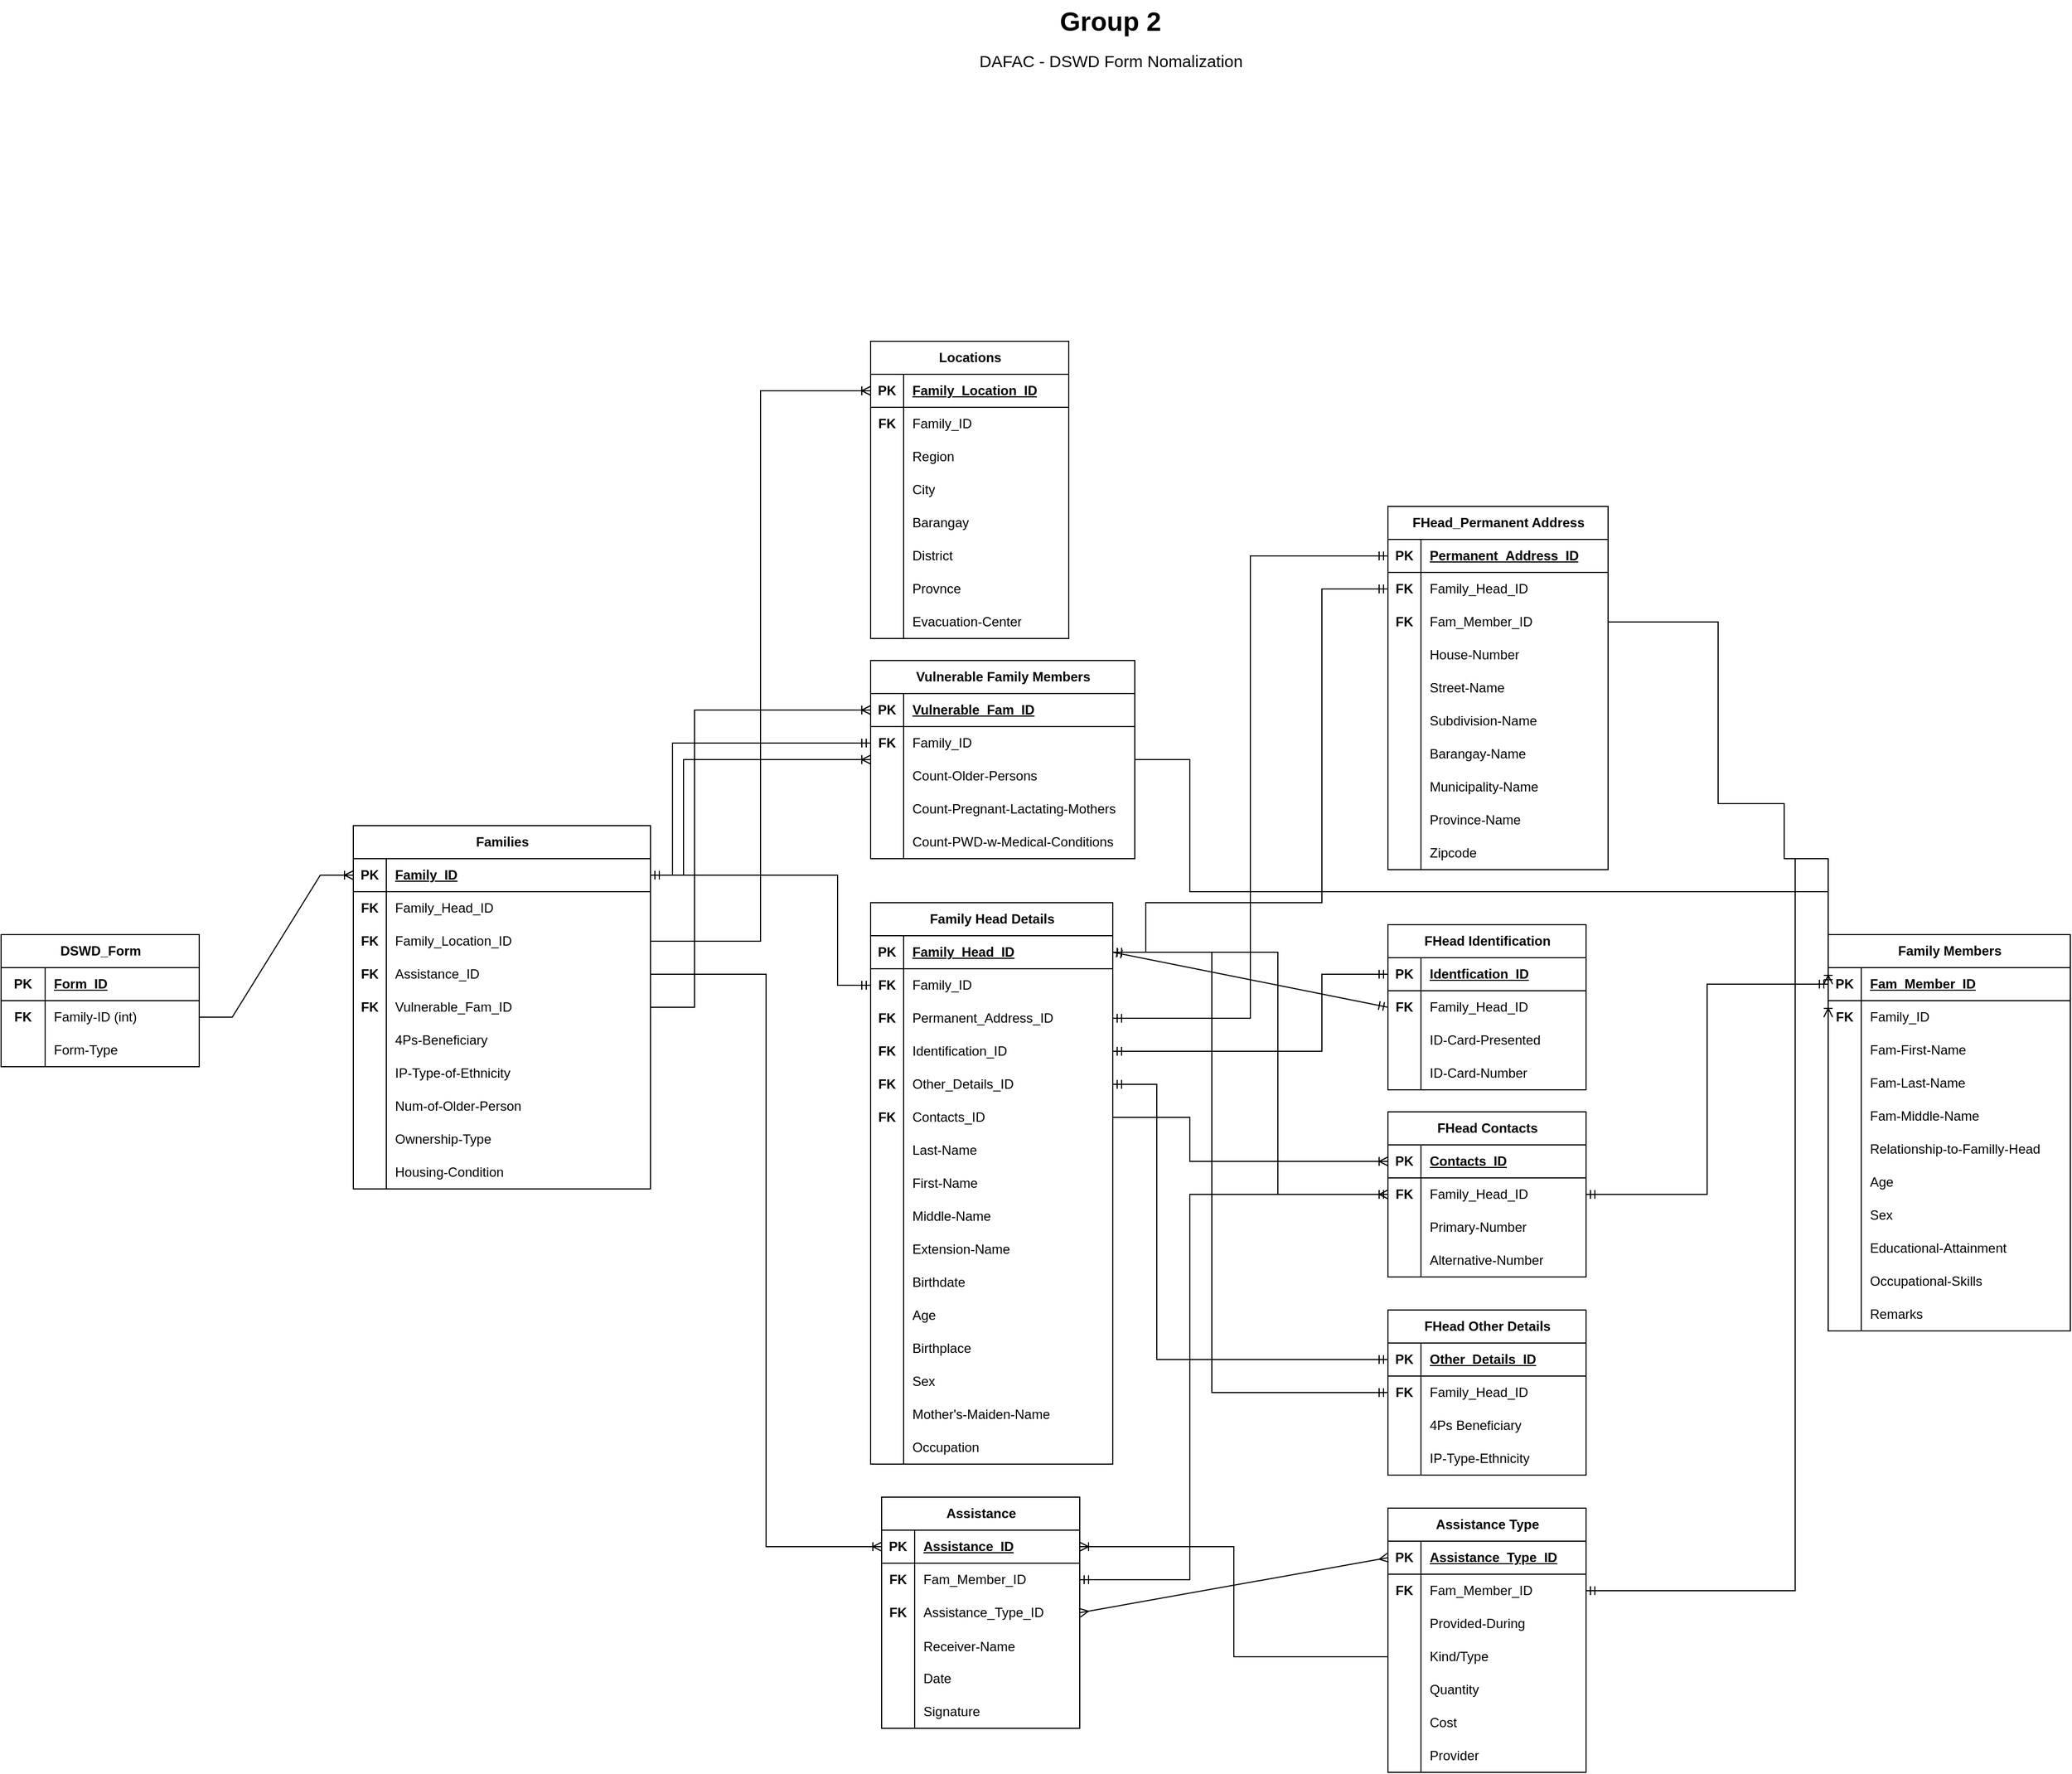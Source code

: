 <mxfile version="24.3.1" type="github">
  <diagram name="Page-1" id="Gy3EhhQwhQwpoKQxjFGg">
    <mxGraphModel dx="4180" dy="1235" grid="1" gridSize="10" guides="1" tooltips="1" connect="1" arrows="1" fold="1" page="1" pageScale="1" pageWidth="850" pageHeight="1100" math="0" shadow="0">
      <root>
        <mxCell id="0" />
        <mxCell id="1" parent="0" />
        <mxCell id="1FVK7iuRr5Yn7hQ1qtwe-1" value="Families" style="shape=table;startSize=30;container=1;collapsible=1;childLayout=tableLayout;fixedRows=1;rowLines=0;fontStyle=1;align=center;resizeLast=1;html=1;" parent="1" vertex="1">
          <mxGeometry x="-200" y="780" width="270" height="330" as="geometry" />
        </mxCell>
        <mxCell id="1FVK7iuRr5Yn7hQ1qtwe-2" value="" style="shape=tableRow;horizontal=0;startSize=0;swimlaneHead=0;swimlaneBody=0;fillColor=none;collapsible=0;dropTarget=0;points=[[0,0.5],[1,0.5]];portConstraint=eastwest;top=0;left=0;right=0;bottom=1;" parent="1FVK7iuRr5Yn7hQ1qtwe-1" vertex="1">
          <mxGeometry y="30" width="270" height="30" as="geometry" />
        </mxCell>
        <mxCell id="1FVK7iuRr5Yn7hQ1qtwe-3" value="PK" style="shape=partialRectangle;connectable=0;fillColor=none;top=0;left=0;bottom=0;right=0;fontStyle=1;overflow=hidden;whiteSpace=wrap;html=1;" parent="1FVK7iuRr5Yn7hQ1qtwe-2" vertex="1">
          <mxGeometry width="30" height="30" as="geometry">
            <mxRectangle width="30" height="30" as="alternateBounds" />
          </mxGeometry>
        </mxCell>
        <mxCell id="1FVK7iuRr5Yn7hQ1qtwe-4" value="Family_ID" style="shape=partialRectangle;connectable=0;fillColor=none;top=0;left=0;bottom=0;right=0;align=left;spacingLeft=6;fontStyle=5;overflow=hidden;whiteSpace=wrap;html=1;" parent="1FVK7iuRr5Yn7hQ1qtwe-2" vertex="1">
          <mxGeometry x="30" width="240" height="30" as="geometry">
            <mxRectangle width="240" height="30" as="alternateBounds" />
          </mxGeometry>
        </mxCell>
        <mxCell id="1FVK7iuRr5Yn7hQ1qtwe-5" value="" style="shape=tableRow;horizontal=0;startSize=0;swimlaneHead=0;swimlaneBody=0;fillColor=none;collapsible=0;dropTarget=0;points=[[0,0.5],[1,0.5]];portConstraint=eastwest;top=0;left=0;right=0;bottom=0;" parent="1FVK7iuRr5Yn7hQ1qtwe-1" vertex="1">
          <mxGeometry y="60" width="270" height="30" as="geometry" />
        </mxCell>
        <mxCell id="1FVK7iuRr5Yn7hQ1qtwe-6" value="&lt;b&gt;FK&lt;/b&gt;" style="shape=partialRectangle;connectable=0;fillColor=none;top=0;left=0;bottom=0;right=0;editable=1;overflow=hidden;whiteSpace=wrap;html=1;" parent="1FVK7iuRr5Yn7hQ1qtwe-5" vertex="1">
          <mxGeometry width="30" height="30" as="geometry">
            <mxRectangle width="30" height="30" as="alternateBounds" />
          </mxGeometry>
        </mxCell>
        <mxCell id="1FVK7iuRr5Yn7hQ1qtwe-7" value="Family_Head_ID" style="shape=partialRectangle;connectable=0;fillColor=none;top=0;left=0;bottom=0;right=0;align=left;spacingLeft=6;overflow=hidden;whiteSpace=wrap;html=1;" parent="1FVK7iuRr5Yn7hQ1qtwe-5" vertex="1">
          <mxGeometry x="30" width="240" height="30" as="geometry">
            <mxRectangle width="240" height="30" as="alternateBounds" />
          </mxGeometry>
        </mxCell>
        <mxCell id="1FVK7iuRr5Yn7hQ1qtwe-8" value="" style="shape=tableRow;horizontal=0;startSize=0;swimlaneHead=0;swimlaneBody=0;fillColor=none;collapsible=0;dropTarget=0;points=[[0,0.5],[1,0.5]];portConstraint=eastwest;top=0;left=0;right=0;bottom=0;" parent="1FVK7iuRr5Yn7hQ1qtwe-1" vertex="1">
          <mxGeometry y="90" width="270" height="30" as="geometry" />
        </mxCell>
        <mxCell id="1FVK7iuRr5Yn7hQ1qtwe-9" value="&lt;b&gt;FK&lt;/b&gt;" style="shape=partialRectangle;connectable=0;fillColor=none;top=0;left=0;bottom=0;right=0;editable=1;overflow=hidden;whiteSpace=wrap;html=1;" parent="1FVK7iuRr5Yn7hQ1qtwe-8" vertex="1">
          <mxGeometry width="30" height="30" as="geometry">
            <mxRectangle width="30" height="30" as="alternateBounds" />
          </mxGeometry>
        </mxCell>
        <mxCell id="1FVK7iuRr5Yn7hQ1qtwe-10" value="Family_Location_ID" style="shape=partialRectangle;connectable=0;fillColor=none;top=0;left=0;bottom=0;right=0;align=left;spacingLeft=6;overflow=hidden;whiteSpace=wrap;html=1;" parent="1FVK7iuRr5Yn7hQ1qtwe-8" vertex="1">
          <mxGeometry x="30" width="240" height="30" as="geometry">
            <mxRectangle width="240" height="30" as="alternateBounds" />
          </mxGeometry>
        </mxCell>
        <mxCell id="TGqc2dX4IhV-gMkqPWum-1" value="" style="shape=tableRow;horizontal=0;startSize=0;swimlaneHead=0;swimlaneBody=0;fillColor=none;collapsible=0;dropTarget=0;points=[[0,0.5],[1,0.5]];portConstraint=eastwest;top=0;left=0;right=0;bottom=0;" parent="1FVK7iuRr5Yn7hQ1qtwe-1" vertex="1">
          <mxGeometry y="120" width="270" height="30" as="geometry" />
        </mxCell>
        <mxCell id="TGqc2dX4IhV-gMkqPWum-2" value="&lt;b&gt;FK&lt;/b&gt;" style="shape=partialRectangle;connectable=0;fillColor=none;top=0;left=0;bottom=0;right=0;editable=1;overflow=hidden;whiteSpace=wrap;html=1;" parent="TGqc2dX4IhV-gMkqPWum-1" vertex="1">
          <mxGeometry width="30" height="30" as="geometry">
            <mxRectangle width="30" height="30" as="alternateBounds" />
          </mxGeometry>
        </mxCell>
        <mxCell id="TGqc2dX4IhV-gMkqPWum-3" value="Assistance_ID" style="shape=partialRectangle;connectable=0;fillColor=none;top=0;left=0;bottom=0;right=0;align=left;spacingLeft=6;overflow=hidden;whiteSpace=wrap;html=1;" parent="TGqc2dX4IhV-gMkqPWum-1" vertex="1">
          <mxGeometry x="30" width="240" height="30" as="geometry">
            <mxRectangle width="240" height="30" as="alternateBounds" />
          </mxGeometry>
        </mxCell>
        <mxCell id="TGqc2dX4IhV-gMkqPWum-4" value="" style="shape=tableRow;horizontal=0;startSize=0;swimlaneHead=0;swimlaneBody=0;fillColor=none;collapsible=0;dropTarget=0;points=[[0,0.5],[1,0.5]];portConstraint=eastwest;top=0;left=0;right=0;bottom=0;" parent="1FVK7iuRr5Yn7hQ1qtwe-1" vertex="1">
          <mxGeometry y="150" width="270" height="30" as="geometry" />
        </mxCell>
        <mxCell id="TGqc2dX4IhV-gMkqPWum-5" value="&lt;b&gt;FK&lt;/b&gt;" style="shape=partialRectangle;connectable=0;fillColor=none;top=0;left=0;bottom=0;right=0;editable=1;overflow=hidden;whiteSpace=wrap;html=1;" parent="TGqc2dX4IhV-gMkqPWum-4" vertex="1">
          <mxGeometry width="30" height="30" as="geometry">
            <mxRectangle width="30" height="30" as="alternateBounds" />
          </mxGeometry>
        </mxCell>
        <mxCell id="TGqc2dX4IhV-gMkqPWum-6" value="Vulnerable_Fam_ID" style="shape=partialRectangle;connectable=0;fillColor=none;top=0;left=0;bottom=0;right=0;align=left;spacingLeft=6;overflow=hidden;whiteSpace=wrap;html=1;" parent="TGqc2dX4IhV-gMkqPWum-4" vertex="1">
          <mxGeometry x="30" width="240" height="30" as="geometry">
            <mxRectangle width="240" height="30" as="alternateBounds" />
          </mxGeometry>
        </mxCell>
        <mxCell id="1FVK7iuRr5Yn7hQ1qtwe-11" value="" style="shape=tableRow;horizontal=0;startSize=0;swimlaneHead=0;swimlaneBody=0;fillColor=none;collapsible=0;dropTarget=0;points=[[0,0.5],[1,0.5]];portConstraint=eastwest;top=0;left=0;right=0;bottom=0;" parent="1FVK7iuRr5Yn7hQ1qtwe-1" vertex="1">
          <mxGeometry y="180" width="270" height="30" as="geometry" />
        </mxCell>
        <mxCell id="1FVK7iuRr5Yn7hQ1qtwe-12" value="" style="shape=partialRectangle;connectable=0;fillColor=none;top=0;left=0;bottom=0;right=0;editable=1;overflow=hidden;whiteSpace=wrap;html=1;" parent="1FVK7iuRr5Yn7hQ1qtwe-11" vertex="1">
          <mxGeometry width="30" height="30" as="geometry">
            <mxRectangle width="30" height="30" as="alternateBounds" />
          </mxGeometry>
        </mxCell>
        <mxCell id="1FVK7iuRr5Yn7hQ1qtwe-13" value="4Ps-Beneficiary&amp;nbsp;" style="shape=partialRectangle;connectable=0;fillColor=none;top=0;left=0;bottom=0;right=0;align=left;spacingLeft=6;overflow=hidden;whiteSpace=wrap;html=1;" parent="1FVK7iuRr5Yn7hQ1qtwe-11" vertex="1">
          <mxGeometry x="30" width="240" height="30" as="geometry">
            <mxRectangle width="240" height="30" as="alternateBounds" />
          </mxGeometry>
        </mxCell>
        <mxCell id="1FVK7iuRr5Yn7hQ1qtwe-106" value="" style="shape=tableRow;horizontal=0;startSize=0;swimlaneHead=0;swimlaneBody=0;fillColor=none;collapsible=0;dropTarget=0;points=[[0,0.5],[1,0.5]];portConstraint=eastwest;top=0;left=0;right=0;bottom=0;" parent="1FVK7iuRr5Yn7hQ1qtwe-1" vertex="1">
          <mxGeometry y="210" width="270" height="30" as="geometry" />
        </mxCell>
        <mxCell id="1FVK7iuRr5Yn7hQ1qtwe-107" value="" style="shape=partialRectangle;connectable=0;fillColor=none;top=0;left=0;bottom=0;right=0;editable=1;overflow=hidden;whiteSpace=wrap;html=1;" parent="1FVK7iuRr5Yn7hQ1qtwe-106" vertex="1">
          <mxGeometry width="30" height="30" as="geometry">
            <mxRectangle width="30" height="30" as="alternateBounds" />
          </mxGeometry>
        </mxCell>
        <mxCell id="1FVK7iuRr5Yn7hQ1qtwe-108" value="IP-Type-of-Ethnicity" style="shape=partialRectangle;connectable=0;fillColor=none;top=0;left=0;bottom=0;right=0;align=left;spacingLeft=6;overflow=hidden;whiteSpace=wrap;html=1;" parent="1FVK7iuRr5Yn7hQ1qtwe-106" vertex="1">
          <mxGeometry x="30" width="240" height="30" as="geometry">
            <mxRectangle width="240" height="30" as="alternateBounds" />
          </mxGeometry>
        </mxCell>
        <mxCell id="1FVK7iuRr5Yn7hQ1qtwe-109" value="" style="shape=tableRow;horizontal=0;startSize=0;swimlaneHead=0;swimlaneBody=0;fillColor=none;collapsible=0;dropTarget=0;points=[[0,0.5],[1,0.5]];portConstraint=eastwest;top=0;left=0;right=0;bottom=0;" parent="1FVK7iuRr5Yn7hQ1qtwe-1" vertex="1">
          <mxGeometry y="240" width="270" height="30" as="geometry" />
        </mxCell>
        <mxCell id="1FVK7iuRr5Yn7hQ1qtwe-110" value="" style="shape=partialRectangle;connectable=0;fillColor=none;top=0;left=0;bottom=0;right=0;editable=1;overflow=hidden;whiteSpace=wrap;html=1;" parent="1FVK7iuRr5Yn7hQ1qtwe-109" vertex="1">
          <mxGeometry width="30" height="30" as="geometry">
            <mxRectangle width="30" height="30" as="alternateBounds" />
          </mxGeometry>
        </mxCell>
        <mxCell id="1FVK7iuRr5Yn7hQ1qtwe-111" value="Num-of-Older-Person" style="shape=partialRectangle;connectable=0;fillColor=none;top=0;left=0;bottom=0;right=0;align=left;spacingLeft=6;overflow=hidden;whiteSpace=wrap;html=1;" parent="1FVK7iuRr5Yn7hQ1qtwe-109" vertex="1">
          <mxGeometry x="30" width="240" height="30" as="geometry">
            <mxRectangle width="240" height="30" as="alternateBounds" />
          </mxGeometry>
        </mxCell>
        <mxCell id="1FVK7iuRr5Yn7hQ1qtwe-118" value="" style="shape=tableRow;horizontal=0;startSize=0;swimlaneHead=0;swimlaneBody=0;fillColor=none;collapsible=0;dropTarget=0;points=[[0,0.5],[1,0.5]];portConstraint=eastwest;top=0;left=0;right=0;bottom=0;" parent="1FVK7iuRr5Yn7hQ1qtwe-1" vertex="1">
          <mxGeometry y="270" width="270" height="30" as="geometry" />
        </mxCell>
        <mxCell id="1FVK7iuRr5Yn7hQ1qtwe-119" value="" style="shape=partialRectangle;connectable=0;fillColor=none;top=0;left=0;bottom=0;right=0;editable=1;overflow=hidden;whiteSpace=wrap;html=1;" parent="1FVK7iuRr5Yn7hQ1qtwe-118" vertex="1">
          <mxGeometry width="30" height="30" as="geometry">
            <mxRectangle width="30" height="30" as="alternateBounds" />
          </mxGeometry>
        </mxCell>
        <mxCell id="1FVK7iuRr5Yn7hQ1qtwe-120" value="Ownership-Type" style="shape=partialRectangle;connectable=0;fillColor=none;top=0;left=0;bottom=0;right=0;align=left;spacingLeft=6;overflow=hidden;whiteSpace=wrap;html=1;" parent="1FVK7iuRr5Yn7hQ1qtwe-118" vertex="1">
          <mxGeometry x="30" width="240" height="30" as="geometry">
            <mxRectangle width="240" height="30" as="alternateBounds" />
          </mxGeometry>
        </mxCell>
        <mxCell id="1FVK7iuRr5Yn7hQ1qtwe-121" value="" style="shape=tableRow;horizontal=0;startSize=0;swimlaneHead=0;swimlaneBody=0;fillColor=none;collapsible=0;dropTarget=0;points=[[0,0.5],[1,0.5]];portConstraint=eastwest;top=0;left=0;right=0;bottom=0;" parent="1FVK7iuRr5Yn7hQ1qtwe-1" vertex="1">
          <mxGeometry y="300" width="270" height="30" as="geometry" />
        </mxCell>
        <mxCell id="1FVK7iuRr5Yn7hQ1qtwe-122" value="" style="shape=partialRectangle;connectable=0;fillColor=none;top=0;left=0;bottom=0;right=0;editable=1;overflow=hidden;whiteSpace=wrap;html=1;" parent="1FVK7iuRr5Yn7hQ1qtwe-121" vertex="1">
          <mxGeometry width="30" height="30" as="geometry">
            <mxRectangle width="30" height="30" as="alternateBounds" />
          </mxGeometry>
        </mxCell>
        <mxCell id="1FVK7iuRr5Yn7hQ1qtwe-123" value="Housing-Condition" style="shape=partialRectangle;connectable=0;fillColor=none;top=0;left=0;bottom=0;right=0;align=left;spacingLeft=6;overflow=hidden;whiteSpace=wrap;html=1;" parent="1FVK7iuRr5Yn7hQ1qtwe-121" vertex="1">
          <mxGeometry x="30" width="240" height="30" as="geometry">
            <mxRectangle width="240" height="30" as="alternateBounds" />
          </mxGeometry>
        </mxCell>
        <mxCell id="1FVK7iuRr5Yn7hQ1qtwe-14" value="Family Head Details" style="shape=table;startSize=30;container=1;collapsible=1;childLayout=tableLayout;fixedRows=1;rowLines=0;fontStyle=1;align=center;resizeLast=1;html=1;" parent="1" vertex="1">
          <mxGeometry x="270" y="850" width="220" height="510" as="geometry" />
        </mxCell>
        <mxCell id="1FVK7iuRr5Yn7hQ1qtwe-15" value="" style="shape=tableRow;horizontal=0;startSize=0;swimlaneHead=0;swimlaneBody=0;fillColor=none;collapsible=0;dropTarget=0;points=[[0,0.5],[1,0.5]];portConstraint=eastwest;top=0;left=0;right=0;bottom=1;" parent="1FVK7iuRr5Yn7hQ1qtwe-14" vertex="1">
          <mxGeometry y="30" width="220" height="30" as="geometry" />
        </mxCell>
        <mxCell id="1FVK7iuRr5Yn7hQ1qtwe-16" value="PK" style="shape=partialRectangle;connectable=0;fillColor=none;top=0;left=0;bottom=0;right=0;fontStyle=1;overflow=hidden;whiteSpace=wrap;html=1;" parent="1FVK7iuRr5Yn7hQ1qtwe-15" vertex="1">
          <mxGeometry width="30" height="30" as="geometry">
            <mxRectangle width="30" height="30" as="alternateBounds" />
          </mxGeometry>
        </mxCell>
        <mxCell id="1FVK7iuRr5Yn7hQ1qtwe-17" value="Family_Head_ID" style="shape=partialRectangle;connectable=0;fillColor=none;top=0;left=0;bottom=0;right=0;align=left;spacingLeft=6;fontStyle=5;overflow=hidden;whiteSpace=wrap;html=1;" parent="1FVK7iuRr5Yn7hQ1qtwe-15" vertex="1">
          <mxGeometry x="30" width="190" height="30" as="geometry">
            <mxRectangle width="190" height="30" as="alternateBounds" />
          </mxGeometry>
        </mxCell>
        <mxCell id="UY4YP-XEKbUOrz17NZUH-4" value="" style="shape=tableRow;horizontal=0;startSize=0;swimlaneHead=0;swimlaneBody=0;fillColor=none;collapsible=0;dropTarget=0;points=[[0,0.5],[1,0.5]];portConstraint=eastwest;top=0;left=0;right=0;bottom=0;" parent="1FVK7iuRr5Yn7hQ1qtwe-14" vertex="1">
          <mxGeometry y="60" width="220" height="30" as="geometry" />
        </mxCell>
        <mxCell id="UY4YP-XEKbUOrz17NZUH-5" value="&lt;b&gt;FK&lt;/b&gt;" style="shape=partialRectangle;connectable=0;fillColor=none;top=0;left=0;bottom=0;right=0;editable=1;overflow=hidden;whiteSpace=wrap;html=1;" parent="UY4YP-XEKbUOrz17NZUH-4" vertex="1">
          <mxGeometry width="30" height="30" as="geometry">
            <mxRectangle width="30" height="30" as="alternateBounds" />
          </mxGeometry>
        </mxCell>
        <mxCell id="UY4YP-XEKbUOrz17NZUH-6" value="Family_ID" style="shape=partialRectangle;connectable=0;fillColor=none;top=0;left=0;bottom=0;right=0;align=left;spacingLeft=6;overflow=hidden;whiteSpace=wrap;html=1;" parent="UY4YP-XEKbUOrz17NZUH-4" vertex="1">
          <mxGeometry x="30" width="190" height="30" as="geometry">
            <mxRectangle width="190" height="30" as="alternateBounds" />
          </mxGeometry>
        </mxCell>
        <mxCell id="TGqc2dX4IhV-gMkqPWum-16" value="" style="shape=tableRow;horizontal=0;startSize=0;swimlaneHead=0;swimlaneBody=0;fillColor=none;collapsible=0;dropTarget=0;points=[[0,0.5],[1,0.5]];portConstraint=eastwest;top=0;left=0;right=0;bottom=0;" parent="1FVK7iuRr5Yn7hQ1qtwe-14" vertex="1">
          <mxGeometry y="90" width="220" height="30" as="geometry" />
        </mxCell>
        <mxCell id="TGqc2dX4IhV-gMkqPWum-17" value="&lt;b&gt;FK&lt;/b&gt;" style="shape=partialRectangle;connectable=0;fillColor=none;top=0;left=0;bottom=0;right=0;editable=1;overflow=hidden;whiteSpace=wrap;html=1;" parent="TGqc2dX4IhV-gMkqPWum-16" vertex="1">
          <mxGeometry width="30" height="30" as="geometry">
            <mxRectangle width="30" height="30" as="alternateBounds" />
          </mxGeometry>
        </mxCell>
        <mxCell id="TGqc2dX4IhV-gMkqPWum-18" value="Permanent_Address_ID" style="shape=partialRectangle;connectable=0;fillColor=none;top=0;left=0;bottom=0;right=0;align=left;spacingLeft=6;overflow=hidden;whiteSpace=wrap;html=1;" parent="TGqc2dX4IhV-gMkqPWum-16" vertex="1">
          <mxGeometry x="30" width="190" height="30" as="geometry">
            <mxRectangle width="190" height="30" as="alternateBounds" />
          </mxGeometry>
        </mxCell>
        <mxCell id="TGqc2dX4IhV-gMkqPWum-19" value="" style="shape=tableRow;horizontal=0;startSize=0;swimlaneHead=0;swimlaneBody=0;fillColor=none;collapsible=0;dropTarget=0;points=[[0,0.5],[1,0.5]];portConstraint=eastwest;top=0;left=0;right=0;bottom=0;" parent="1FVK7iuRr5Yn7hQ1qtwe-14" vertex="1">
          <mxGeometry y="120" width="220" height="30" as="geometry" />
        </mxCell>
        <mxCell id="TGqc2dX4IhV-gMkqPWum-20" value="&lt;b&gt;FK&lt;/b&gt;" style="shape=partialRectangle;connectable=0;fillColor=none;top=0;left=0;bottom=0;right=0;editable=1;overflow=hidden;whiteSpace=wrap;html=1;" parent="TGqc2dX4IhV-gMkqPWum-19" vertex="1">
          <mxGeometry width="30" height="30" as="geometry">
            <mxRectangle width="30" height="30" as="alternateBounds" />
          </mxGeometry>
        </mxCell>
        <mxCell id="TGqc2dX4IhV-gMkqPWum-21" value="Identification_ID" style="shape=partialRectangle;connectable=0;fillColor=none;top=0;left=0;bottom=0;right=0;align=left;spacingLeft=6;overflow=hidden;whiteSpace=wrap;html=1;" parent="TGqc2dX4IhV-gMkqPWum-19" vertex="1">
          <mxGeometry x="30" width="190" height="30" as="geometry">
            <mxRectangle width="190" height="30" as="alternateBounds" />
          </mxGeometry>
        </mxCell>
        <mxCell id="TGqc2dX4IhV-gMkqPWum-25" value="" style="shape=tableRow;horizontal=0;startSize=0;swimlaneHead=0;swimlaneBody=0;fillColor=none;collapsible=0;dropTarget=0;points=[[0,0.5],[1,0.5]];portConstraint=eastwest;top=0;left=0;right=0;bottom=0;" parent="1FVK7iuRr5Yn7hQ1qtwe-14" vertex="1">
          <mxGeometry y="150" width="220" height="30" as="geometry" />
        </mxCell>
        <mxCell id="TGqc2dX4IhV-gMkqPWum-26" value="&lt;b&gt;FK&lt;/b&gt;" style="shape=partialRectangle;connectable=0;fillColor=none;top=0;left=0;bottom=0;right=0;editable=1;overflow=hidden;whiteSpace=wrap;html=1;" parent="TGqc2dX4IhV-gMkqPWum-25" vertex="1">
          <mxGeometry width="30" height="30" as="geometry">
            <mxRectangle width="30" height="30" as="alternateBounds" />
          </mxGeometry>
        </mxCell>
        <mxCell id="TGqc2dX4IhV-gMkqPWum-27" value="Other_Details_ID" style="shape=partialRectangle;connectable=0;fillColor=none;top=0;left=0;bottom=0;right=0;align=left;spacingLeft=6;overflow=hidden;whiteSpace=wrap;html=1;" parent="TGqc2dX4IhV-gMkqPWum-25" vertex="1">
          <mxGeometry x="30" width="190" height="30" as="geometry">
            <mxRectangle width="190" height="30" as="alternateBounds" />
          </mxGeometry>
        </mxCell>
        <mxCell id="TGqc2dX4IhV-gMkqPWum-22" value="" style="shape=tableRow;horizontal=0;startSize=0;swimlaneHead=0;swimlaneBody=0;fillColor=none;collapsible=0;dropTarget=0;points=[[0,0.5],[1,0.5]];portConstraint=eastwest;top=0;left=0;right=0;bottom=0;" parent="1FVK7iuRr5Yn7hQ1qtwe-14" vertex="1">
          <mxGeometry y="180" width="220" height="30" as="geometry" />
        </mxCell>
        <mxCell id="TGqc2dX4IhV-gMkqPWum-23" value="&lt;b&gt;FK&lt;/b&gt;" style="shape=partialRectangle;connectable=0;fillColor=none;top=0;left=0;bottom=0;right=0;editable=1;overflow=hidden;whiteSpace=wrap;html=1;" parent="TGqc2dX4IhV-gMkqPWum-22" vertex="1">
          <mxGeometry width="30" height="30" as="geometry">
            <mxRectangle width="30" height="30" as="alternateBounds" />
          </mxGeometry>
        </mxCell>
        <mxCell id="TGqc2dX4IhV-gMkqPWum-24" value="Contacts_ID" style="shape=partialRectangle;connectable=0;fillColor=none;top=0;left=0;bottom=0;right=0;align=left;spacingLeft=6;overflow=hidden;whiteSpace=wrap;html=1;" parent="TGqc2dX4IhV-gMkqPWum-22" vertex="1">
          <mxGeometry x="30" width="190" height="30" as="geometry">
            <mxRectangle width="190" height="30" as="alternateBounds" />
          </mxGeometry>
        </mxCell>
        <mxCell id="1FVK7iuRr5Yn7hQ1qtwe-18" value="" style="shape=tableRow;horizontal=0;startSize=0;swimlaneHead=0;swimlaneBody=0;fillColor=none;collapsible=0;dropTarget=0;points=[[0,0.5],[1,0.5]];portConstraint=eastwest;top=0;left=0;right=0;bottom=0;" parent="1FVK7iuRr5Yn7hQ1qtwe-14" vertex="1">
          <mxGeometry y="210" width="220" height="30" as="geometry" />
        </mxCell>
        <mxCell id="1FVK7iuRr5Yn7hQ1qtwe-19" value="" style="shape=partialRectangle;connectable=0;fillColor=none;top=0;left=0;bottom=0;right=0;editable=1;overflow=hidden;whiteSpace=wrap;html=1;" parent="1FVK7iuRr5Yn7hQ1qtwe-18" vertex="1">
          <mxGeometry width="30" height="30" as="geometry">
            <mxRectangle width="30" height="30" as="alternateBounds" />
          </mxGeometry>
        </mxCell>
        <mxCell id="1FVK7iuRr5Yn7hQ1qtwe-20" value="Last-Name" style="shape=partialRectangle;connectable=0;fillColor=none;top=0;left=0;bottom=0;right=0;align=left;spacingLeft=6;overflow=hidden;whiteSpace=wrap;html=1;" parent="1FVK7iuRr5Yn7hQ1qtwe-18" vertex="1">
          <mxGeometry x="30" width="190" height="30" as="geometry">
            <mxRectangle width="190" height="30" as="alternateBounds" />
          </mxGeometry>
        </mxCell>
        <mxCell id="1FVK7iuRr5Yn7hQ1qtwe-21" value="" style="shape=tableRow;horizontal=0;startSize=0;swimlaneHead=0;swimlaneBody=0;fillColor=none;collapsible=0;dropTarget=0;points=[[0,0.5],[1,0.5]];portConstraint=eastwest;top=0;left=0;right=0;bottom=0;" parent="1FVK7iuRr5Yn7hQ1qtwe-14" vertex="1">
          <mxGeometry y="240" width="220" height="30" as="geometry" />
        </mxCell>
        <mxCell id="1FVK7iuRr5Yn7hQ1qtwe-22" value="" style="shape=partialRectangle;connectable=0;fillColor=none;top=0;left=0;bottom=0;right=0;editable=1;overflow=hidden;whiteSpace=wrap;html=1;" parent="1FVK7iuRr5Yn7hQ1qtwe-21" vertex="1">
          <mxGeometry width="30" height="30" as="geometry">
            <mxRectangle width="30" height="30" as="alternateBounds" />
          </mxGeometry>
        </mxCell>
        <mxCell id="1FVK7iuRr5Yn7hQ1qtwe-23" value="First-Name" style="shape=partialRectangle;connectable=0;fillColor=none;top=0;left=0;bottom=0;right=0;align=left;spacingLeft=6;overflow=hidden;whiteSpace=wrap;html=1;" parent="1FVK7iuRr5Yn7hQ1qtwe-21" vertex="1">
          <mxGeometry x="30" width="190" height="30" as="geometry">
            <mxRectangle width="190" height="30" as="alternateBounds" />
          </mxGeometry>
        </mxCell>
        <mxCell id="1FVK7iuRr5Yn7hQ1qtwe-24" value="" style="shape=tableRow;horizontal=0;startSize=0;swimlaneHead=0;swimlaneBody=0;fillColor=none;collapsible=0;dropTarget=0;points=[[0,0.5],[1,0.5]];portConstraint=eastwest;top=0;left=0;right=0;bottom=0;" parent="1FVK7iuRr5Yn7hQ1qtwe-14" vertex="1">
          <mxGeometry y="270" width="220" height="30" as="geometry" />
        </mxCell>
        <mxCell id="1FVK7iuRr5Yn7hQ1qtwe-25" value="" style="shape=partialRectangle;connectable=0;fillColor=none;top=0;left=0;bottom=0;right=0;editable=1;overflow=hidden;whiteSpace=wrap;html=1;" parent="1FVK7iuRr5Yn7hQ1qtwe-24" vertex="1">
          <mxGeometry width="30" height="30" as="geometry">
            <mxRectangle width="30" height="30" as="alternateBounds" />
          </mxGeometry>
        </mxCell>
        <mxCell id="1FVK7iuRr5Yn7hQ1qtwe-26" value="Middle-Name" style="shape=partialRectangle;connectable=0;fillColor=none;top=0;left=0;bottom=0;right=0;align=left;spacingLeft=6;overflow=hidden;whiteSpace=wrap;html=1;" parent="1FVK7iuRr5Yn7hQ1qtwe-24" vertex="1">
          <mxGeometry x="30" width="190" height="30" as="geometry">
            <mxRectangle width="190" height="30" as="alternateBounds" />
          </mxGeometry>
        </mxCell>
        <mxCell id="1FVK7iuRr5Yn7hQ1qtwe-142" value="" style="shape=tableRow;horizontal=0;startSize=0;swimlaneHead=0;swimlaneBody=0;fillColor=none;collapsible=0;dropTarget=0;points=[[0,0.5],[1,0.5]];portConstraint=eastwest;top=0;left=0;right=0;bottom=0;" parent="1FVK7iuRr5Yn7hQ1qtwe-14" vertex="1">
          <mxGeometry y="300" width="220" height="30" as="geometry" />
        </mxCell>
        <mxCell id="1FVK7iuRr5Yn7hQ1qtwe-143" value="" style="shape=partialRectangle;connectable=0;fillColor=none;top=0;left=0;bottom=0;right=0;editable=1;overflow=hidden;whiteSpace=wrap;html=1;" parent="1FVK7iuRr5Yn7hQ1qtwe-142" vertex="1">
          <mxGeometry width="30" height="30" as="geometry">
            <mxRectangle width="30" height="30" as="alternateBounds" />
          </mxGeometry>
        </mxCell>
        <mxCell id="1FVK7iuRr5Yn7hQ1qtwe-144" value="Extension-Name" style="shape=partialRectangle;connectable=0;fillColor=none;top=0;left=0;bottom=0;right=0;align=left;spacingLeft=6;overflow=hidden;whiteSpace=wrap;html=1;" parent="1FVK7iuRr5Yn7hQ1qtwe-142" vertex="1">
          <mxGeometry x="30" width="190" height="30" as="geometry">
            <mxRectangle width="190" height="30" as="alternateBounds" />
          </mxGeometry>
        </mxCell>
        <mxCell id="1FVK7iuRr5Yn7hQ1qtwe-145" value="" style="shape=tableRow;horizontal=0;startSize=0;swimlaneHead=0;swimlaneBody=0;fillColor=none;collapsible=0;dropTarget=0;points=[[0,0.5],[1,0.5]];portConstraint=eastwest;top=0;left=0;right=0;bottom=0;" parent="1FVK7iuRr5Yn7hQ1qtwe-14" vertex="1">
          <mxGeometry y="330" width="220" height="30" as="geometry" />
        </mxCell>
        <mxCell id="1FVK7iuRr5Yn7hQ1qtwe-146" value="" style="shape=partialRectangle;connectable=0;fillColor=none;top=0;left=0;bottom=0;right=0;editable=1;overflow=hidden;whiteSpace=wrap;html=1;" parent="1FVK7iuRr5Yn7hQ1qtwe-145" vertex="1">
          <mxGeometry width="30" height="30" as="geometry">
            <mxRectangle width="30" height="30" as="alternateBounds" />
          </mxGeometry>
        </mxCell>
        <mxCell id="1FVK7iuRr5Yn7hQ1qtwe-147" value="Birthdate" style="shape=partialRectangle;connectable=0;fillColor=none;top=0;left=0;bottom=0;right=0;align=left;spacingLeft=6;overflow=hidden;whiteSpace=wrap;html=1;" parent="1FVK7iuRr5Yn7hQ1qtwe-145" vertex="1">
          <mxGeometry x="30" width="190" height="30" as="geometry">
            <mxRectangle width="190" height="30" as="alternateBounds" />
          </mxGeometry>
        </mxCell>
        <mxCell id="1FVK7iuRr5Yn7hQ1qtwe-148" value="" style="shape=tableRow;horizontal=0;startSize=0;swimlaneHead=0;swimlaneBody=0;fillColor=none;collapsible=0;dropTarget=0;points=[[0,0.5],[1,0.5]];portConstraint=eastwest;top=0;left=0;right=0;bottom=0;" parent="1FVK7iuRr5Yn7hQ1qtwe-14" vertex="1">
          <mxGeometry y="360" width="220" height="30" as="geometry" />
        </mxCell>
        <mxCell id="1FVK7iuRr5Yn7hQ1qtwe-149" value="" style="shape=partialRectangle;connectable=0;fillColor=none;top=0;left=0;bottom=0;right=0;editable=1;overflow=hidden;whiteSpace=wrap;html=1;" parent="1FVK7iuRr5Yn7hQ1qtwe-148" vertex="1">
          <mxGeometry width="30" height="30" as="geometry">
            <mxRectangle width="30" height="30" as="alternateBounds" />
          </mxGeometry>
        </mxCell>
        <mxCell id="1FVK7iuRr5Yn7hQ1qtwe-150" value="Age" style="shape=partialRectangle;connectable=0;fillColor=none;top=0;left=0;bottom=0;right=0;align=left;spacingLeft=6;overflow=hidden;whiteSpace=wrap;html=1;" parent="1FVK7iuRr5Yn7hQ1qtwe-148" vertex="1">
          <mxGeometry x="30" width="190" height="30" as="geometry">
            <mxRectangle width="190" height="30" as="alternateBounds" />
          </mxGeometry>
        </mxCell>
        <mxCell id="1FVK7iuRr5Yn7hQ1qtwe-151" value="" style="shape=tableRow;horizontal=0;startSize=0;swimlaneHead=0;swimlaneBody=0;fillColor=none;collapsible=0;dropTarget=0;points=[[0,0.5],[1,0.5]];portConstraint=eastwest;top=0;left=0;right=0;bottom=0;" parent="1FVK7iuRr5Yn7hQ1qtwe-14" vertex="1">
          <mxGeometry y="390" width="220" height="30" as="geometry" />
        </mxCell>
        <mxCell id="1FVK7iuRr5Yn7hQ1qtwe-152" value="" style="shape=partialRectangle;connectable=0;fillColor=none;top=0;left=0;bottom=0;right=0;editable=1;overflow=hidden;whiteSpace=wrap;html=1;" parent="1FVK7iuRr5Yn7hQ1qtwe-151" vertex="1">
          <mxGeometry width="30" height="30" as="geometry">
            <mxRectangle width="30" height="30" as="alternateBounds" />
          </mxGeometry>
        </mxCell>
        <mxCell id="1FVK7iuRr5Yn7hQ1qtwe-153" value="Birthplace" style="shape=partialRectangle;connectable=0;fillColor=none;top=0;left=0;bottom=0;right=0;align=left;spacingLeft=6;overflow=hidden;whiteSpace=wrap;html=1;" parent="1FVK7iuRr5Yn7hQ1qtwe-151" vertex="1">
          <mxGeometry x="30" width="190" height="30" as="geometry">
            <mxRectangle width="190" height="30" as="alternateBounds" />
          </mxGeometry>
        </mxCell>
        <mxCell id="1FVK7iuRr5Yn7hQ1qtwe-154" value="" style="shape=tableRow;horizontal=0;startSize=0;swimlaneHead=0;swimlaneBody=0;fillColor=none;collapsible=0;dropTarget=0;points=[[0,0.5],[1,0.5]];portConstraint=eastwest;top=0;left=0;right=0;bottom=0;" parent="1FVK7iuRr5Yn7hQ1qtwe-14" vertex="1">
          <mxGeometry y="420" width="220" height="30" as="geometry" />
        </mxCell>
        <mxCell id="1FVK7iuRr5Yn7hQ1qtwe-155" value="" style="shape=partialRectangle;connectable=0;fillColor=none;top=0;left=0;bottom=0;right=0;editable=1;overflow=hidden;whiteSpace=wrap;html=1;" parent="1FVK7iuRr5Yn7hQ1qtwe-154" vertex="1">
          <mxGeometry width="30" height="30" as="geometry">
            <mxRectangle width="30" height="30" as="alternateBounds" />
          </mxGeometry>
        </mxCell>
        <mxCell id="1FVK7iuRr5Yn7hQ1qtwe-156" value="Sex" style="shape=partialRectangle;connectable=0;fillColor=none;top=0;left=0;bottom=0;right=0;align=left;spacingLeft=6;overflow=hidden;whiteSpace=wrap;html=1;" parent="1FVK7iuRr5Yn7hQ1qtwe-154" vertex="1">
          <mxGeometry x="30" width="190" height="30" as="geometry">
            <mxRectangle width="190" height="30" as="alternateBounds" />
          </mxGeometry>
        </mxCell>
        <mxCell id="1FVK7iuRr5Yn7hQ1qtwe-157" value="" style="shape=tableRow;horizontal=0;startSize=0;swimlaneHead=0;swimlaneBody=0;fillColor=none;collapsible=0;dropTarget=0;points=[[0,0.5],[1,0.5]];portConstraint=eastwest;top=0;left=0;right=0;bottom=0;" parent="1FVK7iuRr5Yn7hQ1qtwe-14" vertex="1">
          <mxGeometry y="450" width="220" height="30" as="geometry" />
        </mxCell>
        <mxCell id="1FVK7iuRr5Yn7hQ1qtwe-158" value="" style="shape=partialRectangle;connectable=0;fillColor=none;top=0;left=0;bottom=0;right=0;editable=1;overflow=hidden;whiteSpace=wrap;html=1;" parent="1FVK7iuRr5Yn7hQ1qtwe-157" vertex="1">
          <mxGeometry width="30" height="30" as="geometry">
            <mxRectangle width="30" height="30" as="alternateBounds" />
          </mxGeometry>
        </mxCell>
        <mxCell id="1FVK7iuRr5Yn7hQ1qtwe-159" value="Mother&#39;s-Maiden-Name" style="shape=partialRectangle;connectable=0;fillColor=none;top=0;left=0;bottom=0;right=0;align=left;spacingLeft=6;overflow=hidden;whiteSpace=wrap;html=1;" parent="1FVK7iuRr5Yn7hQ1qtwe-157" vertex="1">
          <mxGeometry x="30" width="190" height="30" as="geometry">
            <mxRectangle width="190" height="30" as="alternateBounds" />
          </mxGeometry>
        </mxCell>
        <mxCell id="1FVK7iuRr5Yn7hQ1qtwe-160" value="" style="shape=tableRow;horizontal=0;startSize=0;swimlaneHead=0;swimlaneBody=0;fillColor=none;collapsible=0;dropTarget=0;points=[[0,0.5],[1,0.5]];portConstraint=eastwest;top=0;left=0;right=0;bottom=0;" parent="1FVK7iuRr5Yn7hQ1qtwe-14" vertex="1">
          <mxGeometry y="480" width="220" height="30" as="geometry" />
        </mxCell>
        <mxCell id="1FVK7iuRr5Yn7hQ1qtwe-161" value="" style="shape=partialRectangle;connectable=0;fillColor=none;top=0;left=0;bottom=0;right=0;editable=1;overflow=hidden;whiteSpace=wrap;html=1;" parent="1FVK7iuRr5Yn7hQ1qtwe-160" vertex="1">
          <mxGeometry width="30" height="30" as="geometry">
            <mxRectangle width="30" height="30" as="alternateBounds" />
          </mxGeometry>
        </mxCell>
        <mxCell id="1FVK7iuRr5Yn7hQ1qtwe-162" value="Occupation" style="shape=partialRectangle;connectable=0;fillColor=none;top=0;left=0;bottom=0;right=0;align=left;spacingLeft=6;overflow=hidden;whiteSpace=wrap;html=1;" parent="1FVK7iuRr5Yn7hQ1qtwe-160" vertex="1">
          <mxGeometry x="30" width="190" height="30" as="geometry">
            <mxRectangle width="190" height="30" as="alternateBounds" />
          </mxGeometry>
        </mxCell>
        <mxCell id="1FVK7iuRr5Yn7hQ1qtwe-71" value="&lt;font style=&quot;font-size: 24px;&quot;&gt;&lt;b&gt;Group 2&lt;/b&gt;&lt;/font&gt;" style="text;html=1;align=center;verticalAlign=middle;whiteSpace=wrap;rounded=0;" parent="1" vertex="1">
          <mxGeometry x="423" y="30" width="130" height="40" as="geometry" />
        </mxCell>
        <mxCell id="1FVK7iuRr5Yn7hQ1qtwe-92" value="DSWD_Form" style="shape=table;startSize=30;container=1;collapsible=1;childLayout=tableLayout;fixedRows=1;rowLines=0;fontStyle=1;align=center;resizeLast=1;html=1;" parent="1" vertex="1">
          <mxGeometry x="-520" y="879" width="180" height="120" as="geometry" />
        </mxCell>
        <mxCell id="1FVK7iuRr5Yn7hQ1qtwe-93" value="" style="shape=tableRow;horizontal=0;startSize=0;swimlaneHead=0;swimlaneBody=0;fillColor=none;collapsible=0;dropTarget=0;points=[[0,0.5],[1,0.5]];portConstraint=eastwest;top=0;left=0;right=0;bottom=1;" parent="1FVK7iuRr5Yn7hQ1qtwe-92" vertex="1">
          <mxGeometry y="30" width="180" height="30" as="geometry" />
        </mxCell>
        <mxCell id="1FVK7iuRr5Yn7hQ1qtwe-94" value="PK" style="shape=partialRectangle;connectable=0;fillColor=none;top=0;left=0;bottom=0;right=0;fontStyle=1;overflow=hidden;whiteSpace=wrap;html=1;" parent="1FVK7iuRr5Yn7hQ1qtwe-93" vertex="1">
          <mxGeometry width="40" height="30" as="geometry">
            <mxRectangle width="40" height="30" as="alternateBounds" />
          </mxGeometry>
        </mxCell>
        <mxCell id="1FVK7iuRr5Yn7hQ1qtwe-95" value="Form_ID" style="shape=partialRectangle;connectable=0;fillColor=none;top=0;left=0;bottom=0;right=0;align=left;spacingLeft=6;fontStyle=5;overflow=hidden;whiteSpace=wrap;html=1;" parent="1FVK7iuRr5Yn7hQ1qtwe-93" vertex="1">
          <mxGeometry x="40" width="140" height="30" as="geometry">
            <mxRectangle width="140" height="30" as="alternateBounds" />
          </mxGeometry>
        </mxCell>
        <mxCell id="1FVK7iuRr5Yn7hQ1qtwe-99" value="" style="shape=tableRow;horizontal=0;startSize=0;swimlaneHead=0;swimlaneBody=0;fillColor=none;collapsible=0;dropTarget=0;points=[[0,0.5],[1,0.5]];portConstraint=eastwest;top=0;left=0;right=0;bottom=0;" parent="1FVK7iuRr5Yn7hQ1qtwe-92" vertex="1">
          <mxGeometry y="60" width="180" height="30" as="geometry" />
        </mxCell>
        <mxCell id="1FVK7iuRr5Yn7hQ1qtwe-100" value="&lt;b&gt;FK&lt;/b&gt;" style="shape=partialRectangle;connectable=0;fillColor=none;top=0;left=0;bottom=0;right=0;editable=1;overflow=hidden;whiteSpace=wrap;html=1;" parent="1FVK7iuRr5Yn7hQ1qtwe-99" vertex="1">
          <mxGeometry width="40" height="30" as="geometry">
            <mxRectangle width="40" height="30" as="alternateBounds" />
          </mxGeometry>
        </mxCell>
        <mxCell id="1FVK7iuRr5Yn7hQ1qtwe-101" value="Family-ID (int)" style="shape=partialRectangle;connectable=0;fillColor=none;top=0;left=0;bottom=0;right=0;align=left;spacingLeft=6;overflow=hidden;whiteSpace=wrap;html=1;" parent="1FVK7iuRr5Yn7hQ1qtwe-99" vertex="1">
          <mxGeometry x="40" width="140" height="30" as="geometry">
            <mxRectangle width="140" height="30" as="alternateBounds" />
          </mxGeometry>
        </mxCell>
        <mxCell id="1FVK7iuRr5Yn7hQ1qtwe-96" value="" style="shape=tableRow;horizontal=0;startSize=0;swimlaneHead=0;swimlaneBody=0;fillColor=none;collapsible=0;dropTarget=0;points=[[0,0.5],[1,0.5]];portConstraint=eastwest;top=0;left=0;right=0;bottom=0;" parent="1FVK7iuRr5Yn7hQ1qtwe-92" vertex="1">
          <mxGeometry y="90" width="180" height="30" as="geometry" />
        </mxCell>
        <mxCell id="1FVK7iuRr5Yn7hQ1qtwe-97" value="" style="shape=partialRectangle;connectable=0;fillColor=none;top=0;left=0;bottom=0;right=0;editable=1;overflow=hidden;whiteSpace=wrap;html=1;" parent="1FVK7iuRr5Yn7hQ1qtwe-96" vertex="1">
          <mxGeometry width="40" height="30" as="geometry">
            <mxRectangle width="40" height="30" as="alternateBounds" />
          </mxGeometry>
        </mxCell>
        <mxCell id="1FVK7iuRr5Yn7hQ1qtwe-98" value="Form-Type" style="shape=partialRectangle;connectable=0;fillColor=none;top=0;left=0;bottom=0;right=0;align=left;spacingLeft=6;overflow=hidden;whiteSpace=wrap;html=1;" parent="1FVK7iuRr5Yn7hQ1qtwe-96" vertex="1">
          <mxGeometry x="40" width="140" height="30" as="geometry">
            <mxRectangle width="140" height="30" as="alternateBounds" />
          </mxGeometry>
        </mxCell>
        <mxCell id="1FVK7iuRr5Yn7hQ1qtwe-105" value="&lt;font style=&quot;font-size: 15px;&quot;&gt;DAFAC - DSWD Form Nomalization&lt;/font&gt;" style="text;html=1;align=center;verticalAlign=middle;whiteSpace=wrap;rounded=0;" parent="1" vertex="1">
          <mxGeometry x="351.75" y="70" width="272.5" height="30" as="geometry" />
        </mxCell>
        <mxCell id="9zwS-PUIszWcTfuBdHGr-3" value="" style="edgeStyle=entityRelationEdgeStyle;fontSize=12;html=1;endArrow=ERoneToMany;rounded=0;entryX=0;entryY=0.5;entryDx=0;entryDy=0;exitX=1;exitY=0.5;exitDx=0;exitDy=0;" parent="1" source="1FVK7iuRr5Yn7hQ1qtwe-99" target="1FVK7iuRr5Yn7hQ1qtwe-2" edge="1">
          <mxGeometry width="100" height="100" relative="1" as="geometry">
            <mxPoint x="-400" y="1120" as="sourcePoint" />
            <mxPoint x="-300" y="1020" as="targetPoint" />
          </mxGeometry>
        </mxCell>
        <mxCell id="9zwS-PUIszWcTfuBdHGr-4" value="FHead_Permanent Address" style="shape=table;startSize=30;container=1;collapsible=1;childLayout=tableLayout;fixedRows=1;rowLines=0;fontStyle=1;align=center;resizeLast=1;html=1;" parent="1" vertex="1">
          <mxGeometry x="740" y="490" width="200" height="330" as="geometry" />
        </mxCell>
        <mxCell id="9zwS-PUIszWcTfuBdHGr-5" value="" style="shape=tableRow;horizontal=0;startSize=0;swimlaneHead=0;swimlaneBody=0;fillColor=none;collapsible=0;dropTarget=0;points=[[0,0.5],[1,0.5]];portConstraint=eastwest;top=0;left=0;right=0;bottom=1;" parent="9zwS-PUIszWcTfuBdHGr-4" vertex="1">
          <mxGeometry y="30" width="200" height="30" as="geometry" />
        </mxCell>
        <mxCell id="9zwS-PUIszWcTfuBdHGr-6" value="PK" style="shape=partialRectangle;connectable=0;fillColor=none;top=0;left=0;bottom=0;right=0;fontStyle=1;overflow=hidden;whiteSpace=wrap;html=1;" parent="9zwS-PUIszWcTfuBdHGr-5" vertex="1">
          <mxGeometry width="30" height="30" as="geometry">
            <mxRectangle width="30" height="30" as="alternateBounds" />
          </mxGeometry>
        </mxCell>
        <mxCell id="9zwS-PUIszWcTfuBdHGr-7" value="Permanent_Address_ID" style="shape=partialRectangle;connectable=0;fillColor=none;top=0;left=0;bottom=0;right=0;align=left;spacingLeft=6;fontStyle=5;overflow=hidden;whiteSpace=wrap;html=1;" parent="9zwS-PUIszWcTfuBdHGr-5" vertex="1">
          <mxGeometry x="30" width="170" height="30" as="geometry">
            <mxRectangle width="170" height="30" as="alternateBounds" />
          </mxGeometry>
        </mxCell>
        <mxCell id="9zwS-PUIszWcTfuBdHGr-8" value="" style="shape=tableRow;horizontal=0;startSize=0;swimlaneHead=0;swimlaneBody=0;fillColor=none;collapsible=0;dropTarget=0;points=[[0,0.5],[1,0.5]];portConstraint=eastwest;top=0;left=0;right=0;bottom=0;" parent="9zwS-PUIszWcTfuBdHGr-4" vertex="1">
          <mxGeometry y="60" width="200" height="30" as="geometry" />
        </mxCell>
        <mxCell id="9zwS-PUIszWcTfuBdHGr-9" value="&lt;b&gt;FK&lt;/b&gt;" style="shape=partialRectangle;connectable=0;fillColor=none;top=0;left=0;bottom=0;right=0;editable=1;overflow=hidden;whiteSpace=wrap;html=1;" parent="9zwS-PUIszWcTfuBdHGr-8" vertex="1">
          <mxGeometry width="30" height="30" as="geometry">
            <mxRectangle width="30" height="30" as="alternateBounds" />
          </mxGeometry>
        </mxCell>
        <mxCell id="9zwS-PUIszWcTfuBdHGr-10" value="Family_Head_ID" style="shape=partialRectangle;connectable=0;fillColor=none;top=0;left=0;bottom=0;right=0;align=left;spacingLeft=6;overflow=hidden;whiteSpace=wrap;html=1;" parent="9zwS-PUIszWcTfuBdHGr-8" vertex="1">
          <mxGeometry x="30" width="170" height="30" as="geometry">
            <mxRectangle width="170" height="30" as="alternateBounds" />
          </mxGeometry>
        </mxCell>
        <mxCell id="TGqc2dX4IhV-gMkqPWum-45" value="" style="shape=tableRow;horizontal=0;startSize=0;swimlaneHead=0;swimlaneBody=0;fillColor=none;collapsible=0;dropTarget=0;points=[[0,0.5],[1,0.5]];portConstraint=eastwest;top=0;left=0;right=0;bottom=0;" parent="9zwS-PUIszWcTfuBdHGr-4" vertex="1">
          <mxGeometry y="90" width="200" height="30" as="geometry" />
        </mxCell>
        <mxCell id="TGqc2dX4IhV-gMkqPWum-46" value="&lt;b&gt;FK&lt;/b&gt;" style="shape=partialRectangle;connectable=0;fillColor=none;top=0;left=0;bottom=0;right=0;editable=1;overflow=hidden;whiteSpace=wrap;html=1;" parent="TGqc2dX4IhV-gMkqPWum-45" vertex="1">
          <mxGeometry width="30" height="30" as="geometry">
            <mxRectangle width="30" height="30" as="alternateBounds" />
          </mxGeometry>
        </mxCell>
        <mxCell id="TGqc2dX4IhV-gMkqPWum-47" value="Fam_Member_ID" style="shape=partialRectangle;connectable=0;fillColor=none;top=0;left=0;bottom=0;right=0;align=left;spacingLeft=6;overflow=hidden;whiteSpace=wrap;html=1;" parent="TGqc2dX4IhV-gMkqPWum-45" vertex="1">
          <mxGeometry x="30" width="170" height="30" as="geometry">
            <mxRectangle width="170" height="30" as="alternateBounds" />
          </mxGeometry>
        </mxCell>
        <mxCell id="9zwS-PUIszWcTfuBdHGr-11" value="" style="shape=tableRow;horizontal=0;startSize=0;swimlaneHead=0;swimlaneBody=0;fillColor=none;collapsible=0;dropTarget=0;points=[[0,0.5],[1,0.5]];portConstraint=eastwest;top=0;left=0;right=0;bottom=0;" parent="9zwS-PUIszWcTfuBdHGr-4" vertex="1">
          <mxGeometry y="120" width="200" height="30" as="geometry" />
        </mxCell>
        <mxCell id="9zwS-PUIszWcTfuBdHGr-12" value="" style="shape=partialRectangle;connectable=0;fillColor=none;top=0;left=0;bottom=0;right=0;editable=1;overflow=hidden;whiteSpace=wrap;html=1;" parent="9zwS-PUIszWcTfuBdHGr-11" vertex="1">
          <mxGeometry width="30" height="30" as="geometry">
            <mxRectangle width="30" height="30" as="alternateBounds" />
          </mxGeometry>
        </mxCell>
        <mxCell id="9zwS-PUIszWcTfuBdHGr-13" value="House-Number" style="shape=partialRectangle;connectable=0;fillColor=none;top=0;left=0;bottom=0;right=0;align=left;spacingLeft=6;overflow=hidden;whiteSpace=wrap;html=1;" parent="9zwS-PUIszWcTfuBdHGr-11" vertex="1">
          <mxGeometry x="30" width="170" height="30" as="geometry">
            <mxRectangle width="170" height="30" as="alternateBounds" />
          </mxGeometry>
        </mxCell>
        <mxCell id="9zwS-PUIszWcTfuBdHGr-14" value="" style="shape=tableRow;horizontal=0;startSize=0;swimlaneHead=0;swimlaneBody=0;fillColor=none;collapsible=0;dropTarget=0;points=[[0,0.5],[1,0.5]];portConstraint=eastwest;top=0;left=0;right=0;bottom=0;" parent="9zwS-PUIszWcTfuBdHGr-4" vertex="1">
          <mxGeometry y="150" width="200" height="30" as="geometry" />
        </mxCell>
        <mxCell id="9zwS-PUIszWcTfuBdHGr-15" value="" style="shape=partialRectangle;connectable=0;fillColor=none;top=0;left=0;bottom=0;right=0;editable=1;overflow=hidden;whiteSpace=wrap;html=1;" parent="9zwS-PUIszWcTfuBdHGr-14" vertex="1">
          <mxGeometry width="30" height="30" as="geometry">
            <mxRectangle width="30" height="30" as="alternateBounds" />
          </mxGeometry>
        </mxCell>
        <mxCell id="9zwS-PUIszWcTfuBdHGr-16" value="Street-Name" style="shape=partialRectangle;connectable=0;fillColor=none;top=0;left=0;bottom=0;right=0;align=left;spacingLeft=6;overflow=hidden;whiteSpace=wrap;html=1;" parent="9zwS-PUIszWcTfuBdHGr-14" vertex="1">
          <mxGeometry x="30" width="170" height="30" as="geometry">
            <mxRectangle width="170" height="30" as="alternateBounds" />
          </mxGeometry>
        </mxCell>
        <mxCell id="9zwS-PUIszWcTfuBdHGr-20" value="" style="shape=tableRow;horizontal=0;startSize=0;swimlaneHead=0;swimlaneBody=0;fillColor=none;collapsible=0;dropTarget=0;points=[[0,0.5],[1,0.5]];portConstraint=eastwest;top=0;left=0;right=0;bottom=0;" parent="9zwS-PUIszWcTfuBdHGr-4" vertex="1">
          <mxGeometry y="180" width="200" height="30" as="geometry" />
        </mxCell>
        <mxCell id="9zwS-PUIszWcTfuBdHGr-21" value="" style="shape=partialRectangle;connectable=0;fillColor=none;top=0;left=0;bottom=0;right=0;editable=1;overflow=hidden;whiteSpace=wrap;html=1;" parent="9zwS-PUIszWcTfuBdHGr-20" vertex="1">
          <mxGeometry width="30" height="30" as="geometry">
            <mxRectangle width="30" height="30" as="alternateBounds" />
          </mxGeometry>
        </mxCell>
        <mxCell id="9zwS-PUIszWcTfuBdHGr-22" value="Subdivision-Name" style="shape=partialRectangle;connectable=0;fillColor=none;top=0;left=0;bottom=0;right=0;align=left;spacingLeft=6;overflow=hidden;whiteSpace=wrap;html=1;" parent="9zwS-PUIszWcTfuBdHGr-20" vertex="1">
          <mxGeometry x="30" width="170" height="30" as="geometry">
            <mxRectangle width="170" height="30" as="alternateBounds" />
          </mxGeometry>
        </mxCell>
        <mxCell id="9zwS-PUIszWcTfuBdHGr-23" value="" style="shape=tableRow;horizontal=0;startSize=0;swimlaneHead=0;swimlaneBody=0;fillColor=none;collapsible=0;dropTarget=0;points=[[0,0.5],[1,0.5]];portConstraint=eastwest;top=0;left=0;right=0;bottom=0;" parent="9zwS-PUIszWcTfuBdHGr-4" vertex="1">
          <mxGeometry y="210" width="200" height="30" as="geometry" />
        </mxCell>
        <mxCell id="9zwS-PUIszWcTfuBdHGr-24" value="" style="shape=partialRectangle;connectable=0;fillColor=none;top=0;left=0;bottom=0;right=0;editable=1;overflow=hidden;whiteSpace=wrap;html=1;" parent="9zwS-PUIszWcTfuBdHGr-23" vertex="1">
          <mxGeometry width="30" height="30" as="geometry">
            <mxRectangle width="30" height="30" as="alternateBounds" />
          </mxGeometry>
        </mxCell>
        <mxCell id="9zwS-PUIszWcTfuBdHGr-25" value="Barangay-Name" style="shape=partialRectangle;connectable=0;fillColor=none;top=0;left=0;bottom=0;right=0;align=left;spacingLeft=6;overflow=hidden;whiteSpace=wrap;html=1;" parent="9zwS-PUIszWcTfuBdHGr-23" vertex="1">
          <mxGeometry x="30" width="170" height="30" as="geometry">
            <mxRectangle width="170" height="30" as="alternateBounds" />
          </mxGeometry>
        </mxCell>
        <mxCell id="9zwS-PUIszWcTfuBdHGr-26" value="" style="shape=tableRow;horizontal=0;startSize=0;swimlaneHead=0;swimlaneBody=0;fillColor=none;collapsible=0;dropTarget=0;points=[[0,0.5],[1,0.5]];portConstraint=eastwest;top=0;left=0;right=0;bottom=0;" parent="9zwS-PUIszWcTfuBdHGr-4" vertex="1">
          <mxGeometry y="240" width="200" height="30" as="geometry" />
        </mxCell>
        <mxCell id="9zwS-PUIszWcTfuBdHGr-27" value="" style="shape=partialRectangle;connectable=0;fillColor=none;top=0;left=0;bottom=0;right=0;editable=1;overflow=hidden;whiteSpace=wrap;html=1;" parent="9zwS-PUIszWcTfuBdHGr-26" vertex="1">
          <mxGeometry width="30" height="30" as="geometry">
            <mxRectangle width="30" height="30" as="alternateBounds" />
          </mxGeometry>
        </mxCell>
        <mxCell id="9zwS-PUIszWcTfuBdHGr-28" value="Municipality-Name" style="shape=partialRectangle;connectable=0;fillColor=none;top=0;left=0;bottom=0;right=0;align=left;spacingLeft=6;overflow=hidden;whiteSpace=wrap;html=1;" parent="9zwS-PUIszWcTfuBdHGr-26" vertex="1">
          <mxGeometry x="30" width="170" height="30" as="geometry">
            <mxRectangle width="170" height="30" as="alternateBounds" />
          </mxGeometry>
        </mxCell>
        <mxCell id="9zwS-PUIszWcTfuBdHGr-29" value="" style="shape=tableRow;horizontal=0;startSize=0;swimlaneHead=0;swimlaneBody=0;fillColor=none;collapsible=0;dropTarget=0;points=[[0,0.5],[1,0.5]];portConstraint=eastwest;top=0;left=0;right=0;bottom=0;" parent="9zwS-PUIszWcTfuBdHGr-4" vertex="1">
          <mxGeometry y="270" width="200" height="30" as="geometry" />
        </mxCell>
        <mxCell id="9zwS-PUIszWcTfuBdHGr-30" value="" style="shape=partialRectangle;connectable=0;fillColor=none;top=0;left=0;bottom=0;right=0;editable=1;overflow=hidden;whiteSpace=wrap;html=1;" parent="9zwS-PUIszWcTfuBdHGr-29" vertex="1">
          <mxGeometry width="30" height="30" as="geometry">
            <mxRectangle width="30" height="30" as="alternateBounds" />
          </mxGeometry>
        </mxCell>
        <mxCell id="9zwS-PUIszWcTfuBdHGr-31" value="Province-Name" style="shape=partialRectangle;connectable=0;fillColor=none;top=0;left=0;bottom=0;right=0;align=left;spacingLeft=6;overflow=hidden;whiteSpace=wrap;html=1;" parent="9zwS-PUIszWcTfuBdHGr-29" vertex="1">
          <mxGeometry x="30" width="170" height="30" as="geometry">
            <mxRectangle width="170" height="30" as="alternateBounds" />
          </mxGeometry>
        </mxCell>
        <mxCell id="9zwS-PUIszWcTfuBdHGr-32" value="" style="shape=tableRow;horizontal=0;startSize=0;swimlaneHead=0;swimlaneBody=0;fillColor=none;collapsible=0;dropTarget=0;points=[[0,0.5],[1,0.5]];portConstraint=eastwest;top=0;left=0;right=0;bottom=0;" parent="9zwS-PUIszWcTfuBdHGr-4" vertex="1">
          <mxGeometry y="300" width="200" height="30" as="geometry" />
        </mxCell>
        <mxCell id="9zwS-PUIszWcTfuBdHGr-33" value="" style="shape=partialRectangle;connectable=0;fillColor=none;top=0;left=0;bottom=0;right=0;editable=1;overflow=hidden;whiteSpace=wrap;html=1;" parent="9zwS-PUIszWcTfuBdHGr-32" vertex="1">
          <mxGeometry width="30" height="30" as="geometry">
            <mxRectangle width="30" height="30" as="alternateBounds" />
          </mxGeometry>
        </mxCell>
        <mxCell id="9zwS-PUIszWcTfuBdHGr-34" value="Zipcode" style="shape=partialRectangle;connectable=0;fillColor=none;top=0;left=0;bottom=0;right=0;align=left;spacingLeft=6;overflow=hidden;whiteSpace=wrap;html=1;" parent="9zwS-PUIszWcTfuBdHGr-32" vertex="1">
          <mxGeometry x="30" width="170" height="30" as="geometry">
            <mxRectangle width="170" height="30" as="alternateBounds" />
          </mxGeometry>
        </mxCell>
        <mxCell id="9zwS-PUIszWcTfuBdHGr-38" value="FHead Other Details" style="shape=table;startSize=30;container=1;collapsible=1;childLayout=tableLayout;fixedRows=1;rowLines=0;fontStyle=1;align=center;resizeLast=1;html=1;" parent="1" vertex="1">
          <mxGeometry x="740" y="1220" width="180" height="150" as="geometry" />
        </mxCell>
        <mxCell id="9zwS-PUIszWcTfuBdHGr-39" value="" style="shape=tableRow;horizontal=0;startSize=0;swimlaneHead=0;swimlaneBody=0;fillColor=none;collapsible=0;dropTarget=0;points=[[0,0.5],[1,0.5]];portConstraint=eastwest;top=0;left=0;right=0;bottom=1;" parent="9zwS-PUIszWcTfuBdHGr-38" vertex="1">
          <mxGeometry y="30" width="180" height="30" as="geometry" />
        </mxCell>
        <mxCell id="9zwS-PUIszWcTfuBdHGr-40" value="PK" style="shape=partialRectangle;connectable=0;fillColor=none;top=0;left=0;bottom=0;right=0;fontStyle=1;overflow=hidden;whiteSpace=wrap;html=1;" parent="9zwS-PUIszWcTfuBdHGr-39" vertex="1">
          <mxGeometry width="30" height="30" as="geometry">
            <mxRectangle width="30" height="30" as="alternateBounds" />
          </mxGeometry>
        </mxCell>
        <mxCell id="9zwS-PUIszWcTfuBdHGr-41" value="Other_Details_ID" style="shape=partialRectangle;connectable=0;fillColor=none;top=0;left=0;bottom=0;right=0;align=left;spacingLeft=6;fontStyle=5;overflow=hidden;whiteSpace=wrap;html=1;" parent="9zwS-PUIszWcTfuBdHGr-39" vertex="1">
          <mxGeometry x="30" width="150" height="30" as="geometry">
            <mxRectangle width="150" height="30" as="alternateBounds" />
          </mxGeometry>
        </mxCell>
        <mxCell id="9zwS-PUIszWcTfuBdHGr-51" value="" style="shape=tableRow;horizontal=0;startSize=0;swimlaneHead=0;swimlaneBody=0;fillColor=none;collapsible=0;dropTarget=0;points=[[0,0.5],[1,0.5]];portConstraint=eastwest;top=0;left=0;right=0;bottom=0;" parent="9zwS-PUIszWcTfuBdHGr-38" vertex="1">
          <mxGeometry y="60" width="180" height="30" as="geometry" />
        </mxCell>
        <mxCell id="9zwS-PUIszWcTfuBdHGr-52" value="&lt;b&gt;FK&lt;/b&gt;" style="shape=partialRectangle;connectable=0;fillColor=none;top=0;left=0;bottom=0;right=0;editable=1;overflow=hidden;whiteSpace=wrap;html=1;" parent="9zwS-PUIszWcTfuBdHGr-51" vertex="1">
          <mxGeometry width="30" height="30" as="geometry">
            <mxRectangle width="30" height="30" as="alternateBounds" />
          </mxGeometry>
        </mxCell>
        <mxCell id="9zwS-PUIszWcTfuBdHGr-53" value="Family_Head_ID" style="shape=partialRectangle;connectable=0;fillColor=none;top=0;left=0;bottom=0;right=0;align=left;spacingLeft=6;overflow=hidden;whiteSpace=wrap;html=1;" parent="9zwS-PUIszWcTfuBdHGr-51" vertex="1">
          <mxGeometry x="30" width="150" height="30" as="geometry">
            <mxRectangle width="150" height="30" as="alternateBounds" />
          </mxGeometry>
        </mxCell>
        <mxCell id="9zwS-PUIszWcTfuBdHGr-42" value="" style="shape=tableRow;horizontal=0;startSize=0;swimlaneHead=0;swimlaneBody=0;fillColor=none;collapsible=0;dropTarget=0;points=[[0,0.5],[1,0.5]];portConstraint=eastwest;top=0;left=0;right=0;bottom=0;" parent="9zwS-PUIszWcTfuBdHGr-38" vertex="1">
          <mxGeometry y="90" width="180" height="30" as="geometry" />
        </mxCell>
        <mxCell id="9zwS-PUIszWcTfuBdHGr-43" value="" style="shape=partialRectangle;connectable=0;fillColor=none;top=0;left=0;bottom=0;right=0;editable=1;overflow=hidden;whiteSpace=wrap;html=1;" parent="9zwS-PUIszWcTfuBdHGr-42" vertex="1">
          <mxGeometry width="30" height="30" as="geometry">
            <mxRectangle width="30" height="30" as="alternateBounds" />
          </mxGeometry>
        </mxCell>
        <mxCell id="9zwS-PUIszWcTfuBdHGr-44" value="4Ps Beneficiary" style="shape=partialRectangle;connectable=0;fillColor=none;top=0;left=0;bottom=0;right=0;align=left;spacingLeft=6;overflow=hidden;whiteSpace=wrap;html=1;" parent="9zwS-PUIszWcTfuBdHGr-42" vertex="1">
          <mxGeometry x="30" width="150" height="30" as="geometry">
            <mxRectangle width="150" height="30" as="alternateBounds" />
          </mxGeometry>
        </mxCell>
        <mxCell id="9zwS-PUIszWcTfuBdHGr-45" value="" style="shape=tableRow;horizontal=0;startSize=0;swimlaneHead=0;swimlaneBody=0;fillColor=none;collapsible=0;dropTarget=0;points=[[0,0.5],[1,0.5]];portConstraint=eastwest;top=0;left=0;right=0;bottom=0;" parent="9zwS-PUIszWcTfuBdHGr-38" vertex="1">
          <mxGeometry y="120" width="180" height="30" as="geometry" />
        </mxCell>
        <mxCell id="9zwS-PUIszWcTfuBdHGr-46" value="" style="shape=partialRectangle;connectable=0;fillColor=none;top=0;left=0;bottom=0;right=0;editable=1;overflow=hidden;whiteSpace=wrap;html=1;" parent="9zwS-PUIszWcTfuBdHGr-45" vertex="1">
          <mxGeometry width="30" height="30" as="geometry">
            <mxRectangle width="30" height="30" as="alternateBounds" />
          </mxGeometry>
        </mxCell>
        <mxCell id="9zwS-PUIszWcTfuBdHGr-47" value="IP-Type-Ethnicity" style="shape=partialRectangle;connectable=0;fillColor=none;top=0;left=0;bottom=0;right=0;align=left;spacingLeft=6;overflow=hidden;whiteSpace=wrap;html=1;" parent="9zwS-PUIszWcTfuBdHGr-45" vertex="1">
          <mxGeometry x="30" width="150" height="30" as="geometry">
            <mxRectangle width="150" height="30" as="alternateBounds" />
          </mxGeometry>
        </mxCell>
        <mxCell id="9zwS-PUIszWcTfuBdHGr-70" value="FHead Identification" style="shape=table;startSize=30;container=1;collapsible=1;childLayout=tableLayout;fixedRows=1;rowLines=0;fontStyle=1;align=center;resizeLast=1;html=1;" parent="1" vertex="1">
          <mxGeometry x="740" y="870" width="180" height="150" as="geometry" />
        </mxCell>
        <mxCell id="9zwS-PUIszWcTfuBdHGr-71" value="" style="shape=tableRow;horizontal=0;startSize=0;swimlaneHead=0;swimlaneBody=0;fillColor=none;collapsible=0;dropTarget=0;points=[[0,0.5],[1,0.5]];portConstraint=eastwest;top=0;left=0;right=0;bottom=1;" parent="9zwS-PUIszWcTfuBdHGr-70" vertex="1">
          <mxGeometry y="30" width="180" height="30" as="geometry" />
        </mxCell>
        <mxCell id="9zwS-PUIszWcTfuBdHGr-72" value="PK" style="shape=partialRectangle;connectable=0;fillColor=none;top=0;left=0;bottom=0;right=0;fontStyle=1;overflow=hidden;whiteSpace=wrap;html=1;" parent="9zwS-PUIszWcTfuBdHGr-71" vertex="1">
          <mxGeometry width="30" height="30" as="geometry">
            <mxRectangle width="30" height="30" as="alternateBounds" />
          </mxGeometry>
        </mxCell>
        <mxCell id="9zwS-PUIszWcTfuBdHGr-73" value="Identfication_ID" style="shape=partialRectangle;connectable=0;fillColor=none;top=0;left=0;bottom=0;right=0;align=left;spacingLeft=6;fontStyle=5;overflow=hidden;whiteSpace=wrap;html=1;" parent="9zwS-PUIszWcTfuBdHGr-71" vertex="1">
          <mxGeometry x="30" width="150" height="30" as="geometry">
            <mxRectangle width="150" height="30" as="alternateBounds" />
          </mxGeometry>
        </mxCell>
        <mxCell id="9zwS-PUIszWcTfuBdHGr-74" value="" style="shape=tableRow;horizontal=0;startSize=0;swimlaneHead=0;swimlaneBody=0;fillColor=none;collapsible=0;dropTarget=0;points=[[0,0.5],[1,0.5]];portConstraint=eastwest;top=0;left=0;right=0;bottom=0;" parent="9zwS-PUIszWcTfuBdHGr-70" vertex="1">
          <mxGeometry y="60" width="180" height="30" as="geometry" />
        </mxCell>
        <mxCell id="9zwS-PUIszWcTfuBdHGr-75" value="&lt;b&gt;FK&lt;/b&gt;" style="shape=partialRectangle;connectable=0;fillColor=none;top=0;left=0;bottom=0;right=0;editable=1;overflow=hidden;whiteSpace=wrap;html=1;" parent="9zwS-PUIszWcTfuBdHGr-74" vertex="1">
          <mxGeometry width="30" height="30" as="geometry">
            <mxRectangle width="30" height="30" as="alternateBounds" />
          </mxGeometry>
        </mxCell>
        <mxCell id="9zwS-PUIszWcTfuBdHGr-76" value="Family_Head_ID" style="shape=partialRectangle;connectable=0;fillColor=none;top=0;left=0;bottom=0;right=0;align=left;spacingLeft=6;overflow=hidden;whiteSpace=wrap;html=1;" parent="9zwS-PUIszWcTfuBdHGr-74" vertex="1">
          <mxGeometry x="30" width="150" height="30" as="geometry">
            <mxRectangle width="150" height="30" as="alternateBounds" />
          </mxGeometry>
        </mxCell>
        <mxCell id="9zwS-PUIszWcTfuBdHGr-77" value="" style="shape=tableRow;horizontal=0;startSize=0;swimlaneHead=0;swimlaneBody=0;fillColor=none;collapsible=0;dropTarget=0;points=[[0,0.5],[1,0.5]];portConstraint=eastwest;top=0;left=0;right=0;bottom=0;" parent="9zwS-PUIszWcTfuBdHGr-70" vertex="1">
          <mxGeometry y="90" width="180" height="30" as="geometry" />
        </mxCell>
        <mxCell id="9zwS-PUIszWcTfuBdHGr-78" value="" style="shape=partialRectangle;connectable=0;fillColor=none;top=0;left=0;bottom=0;right=0;editable=1;overflow=hidden;whiteSpace=wrap;html=1;" parent="9zwS-PUIszWcTfuBdHGr-77" vertex="1">
          <mxGeometry width="30" height="30" as="geometry">
            <mxRectangle width="30" height="30" as="alternateBounds" />
          </mxGeometry>
        </mxCell>
        <mxCell id="9zwS-PUIszWcTfuBdHGr-79" value="ID-Card-Presented" style="shape=partialRectangle;connectable=0;fillColor=none;top=0;left=0;bottom=0;right=0;align=left;spacingLeft=6;overflow=hidden;whiteSpace=wrap;html=1;" parent="9zwS-PUIszWcTfuBdHGr-77" vertex="1">
          <mxGeometry x="30" width="150" height="30" as="geometry">
            <mxRectangle width="150" height="30" as="alternateBounds" />
          </mxGeometry>
        </mxCell>
        <mxCell id="9zwS-PUIszWcTfuBdHGr-80" value="" style="shape=tableRow;horizontal=0;startSize=0;swimlaneHead=0;swimlaneBody=0;fillColor=none;collapsible=0;dropTarget=0;points=[[0,0.5],[1,0.5]];portConstraint=eastwest;top=0;left=0;right=0;bottom=0;" parent="9zwS-PUIszWcTfuBdHGr-70" vertex="1">
          <mxGeometry y="120" width="180" height="30" as="geometry" />
        </mxCell>
        <mxCell id="9zwS-PUIszWcTfuBdHGr-81" value="" style="shape=partialRectangle;connectable=0;fillColor=none;top=0;left=0;bottom=0;right=0;editable=1;overflow=hidden;whiteSpace=wrap;html=1;" parent="9zwS-PUIszWcTfuBdHGr-80" vertex="1">
          <mxGeometry width="30" height="30" as="geometry">
            <mxRectangle width="30" height="30" as="alternateBounds" />
          </mxGeometry>
        </mxCell>
        <mxCell id="9zwS-PUIszWcTfuBdHGr-82" value="ID-Card-Number" style="shape=partialRectangle;connectable=0;fillColor=none;top=0;left=0;bottom=0;right=0;align=left;spacingLeft=6;overflow=hidden;whiteSpace=wrap;html=1;" parent="9zwS-PUIszWcTfuBdHGr-80" vertex="1">
          <mxGeometry x="30" width="150" height="30" as="geometry">
            <mxRectangle width="150" height="30" as="alternateBounds" />
          </mxGeometry>
        </mxCell>
        <mxCell id="9zwS-PUIszWcTfuBdHGr-96" value="" style="edgeStyle=orthogonalEdgeStyle;fontSize=12;html=1;endArrow=ERmandOne;startArrow=ERmandOne;rounded=0;entryX=0;entryY=0.5;entryDx=0;entryDy=0;exitX=1;exitY=0.5;exitDx=0;exitDy=0;" parent="1" source="1FVK7iuRr5Yn7hQ1qtwe-2" target="UY4YP-XEKbUOrz17NZUH-4" edge="1">
          <mxGeometry width="100" height="100" relative="1" as="geometry">
            <mxPoint x="390" y="720" as="sourcePoint" />
            <mxPoint x="440" y="669" as="targetPoint" />
            <Array as="points">
              <mxPoint x="240" y="825" />
              <mxPoint x="240" y="925" />
            </Array>
          </mxGeometry>
        </mxCell>
        <mxCell id="9zwS-PUIszWcTfuBdHGr-97" value="" style="edgeStyle=orthogonalEdgeStyle;fontSize=12;html=1;endArrow=ERmandOne;startArrow=ERmandOne;rounded=0;entryX=0;entryY=0.5;entryDx=0;entryDy=0;exitX=1;exitY=0.5;exitDx=0;exitDy=0;" parent="1" source="1FVK7iuRr5Yn7hQ1qtwe-15" target="9zwS-PUIszWcTfuBdHGr-8" edge="1">
          <mxGeometry width="100" height="100" relative="1" as="geometry">
            <mxPoint x="805" y="710" as="sourcePoint" />
            <mxPoint x="905" y="610" as="targetPoint" />
            <Array as="points">
              <mxPoint x="520" y="895" />
              <mxPoint x="520" y="850" />
              <mxPoint x="680" y="850" />
              <mxPoint x="680" y="565" />
            </Array>
          </mxGeometry>
        </mxCell>
        <mxCell id="9zwS-PUIszWcTfuBdHGr-102" value="" style="fontSize=12;html=1;endArrow=ERmandOne;startArrow=ERmandOne;rounded=0;entryX=0;entryY=0.5;entryDx=0;entryDy=0;exitX=1;exitY=0.5;exitDx=0;exitDy=0;" parent="1" source="1FVK7iuRr5Yn7hQ1qtwe-15" target="9zwS-PUIszWcTfuBdHGr-74" edge="1">
          <mxGeometry width="100" height="100" relative="1" as="geometry">
            <mxPoint x="705" y="869" as="sourcePoint" />
            <mxPoint x="805" y="769" as="targetPoint" />
          </mxGeometry>
        </mxCell>
        <mxCell id="9zwS-PUIszWcTfuBdHGr-104" value="" style="edgeStyle=orthogonalEdgeStyle;fontSize=12;html=1;endArrow=ERoneToMany;rounded=0;entryX=0;entryY=0.5;entryDx=0;entryDy=0;exitX=1;exitY=0.5;exitDx=0;exitDy=0;" parent="1" source="1FVK7iuRr5Yn7hQ1qtwe-15" target="9zwS-PUIszWcTfuBdHGr-87" edge="1">
          <mxGeometry width="100" height="100" relative="1" as="geometry">
            <mxPoint x="940" y="850" as="sourcePoint" />
            <mxPoint x="965" y="690" as="targetPoint" />
            <Array as="points">
              <mxPoint x="640" y="895" />
              <mxPoint x="640" y="1115" />
            </Array>
          </mxGeometry>
        </mxCell>
        <mxCell id="9zwS-PUIszWcTfuBdHGr-105" value="" style="edgeStyle=orthogonalEdgeStyle;fontSize=12;html=1;endArrow=ERmandOne;startArrow=ERmandOne;rounded=0;entryX=0;entryY=0.5;entryDx=0;entryDy=0;exitX=1;exitY=0.5;exitDx=0;exitDy=0;" parent="1" source="TGqc2dX4IhV-gMkqPWum-25" target="9zwS-PUIszWcTfuBdHGr-39" edge="1">
          <mxGeometry width="100" height="100" relative="1" as="geometry">
            <mxPoint x="735" y="1020" as="sourcePoint" />
            <mxPoint x="835" y="920" as="targetPoint" />
            <Array as="points">
              <mxPoint x="530" y="1015" />
              <mxPoint x="530" y="1265" />
            </Array>
          </mxGeometry>
        </mxCell>
        <mxCell id="9zwS-PUIszWcTfuBdHGr-106" value="" style="fontSize=12;html=1;endArrow=ERmandOne;startArrow=ERmandOne;rounded=0;entryX=0;entryY=0.5;entryDx=0;entryDy=0;exitX=1;exitY=0.5;exitDx=0;exitDy=0;edgeStyle=orthogonalEdgeStyle;" parent="1" source="1FVK7iuRr5Yn7hQ1qtwe-2" target="9zwS-PUIszWcTfuBdHGr-58" edge="1">
          <mxGeometry width="100" height="100" relative="1" as="geometry">
            <mxPoint x="200" y="1070" as="sourcePoint" />
            <mxPoint x="300" y="970" as="targetPoint" />
            <Array as="points">
              <mxPoint x="90" y="825" />
              <mxPoint x="90" y="705" />
            </Array>
          </mxGeometry>
        </mxCell>
        <mxCell id="9l4Ag8ngTMmO3SfLyJPE-38" value="" style="fontSize=12;html=1;endArrow=ERoneToMany;rounded=0;entryX=1;entryY=0.5;entryDx=0;entryDy=0;exitX=0;exitY=0.5;exitDx=0;exitDy=0;edgeStyle=orthogonalEdgeStyle;" parent="1" source="9l4Ag8ngTMmO3SfLyJPE-17" target="1FVK7iuRr5Yn7hQ1qtwe-54" edge="1">
          <mxGeometry width="100" height="100" relative="1" as="geometry">
            <mxPoint x="811" y="1678.5" as="sourcePoint" />
            <mxPoint x="911" y="1578.5" as="targetPoint" />
          </mxGeometry>
        </mxCell>
        <mxCell id="TGqc2dX4IhV-gMkqPWum-7" value="" style="edgeStyle=orthogonalEdgeStyle;fontSize=12;html=1;endArrow=ERoneToMany;rounded=0;entryX=0;entryY=0.5;entryDx=0;entryDy=0;exitX=1;exitY=0.5;exitDx=0;exitDy=0;" parent="1" source="1FVK7iuRr5Yn7hQ1qtwe-8" target="1FVK7iuRr5Yn7hQ1qtwe-41" edge="1">
          <mxGeometry width="100" height="100" relative="1" as="geometry">
            <mxPoint x="480" y="850" as="sourcePoint" />
            <mxPoint x="580" y="750" as="targetPoint" />
          </mxGeometry>
        </mxCell>
        <mxCell id="TGqc2dX4IhV-gMkqPWum-34" value="" style="edgeStyle=orthogonalEdgeStyle;fontSize=12;html=1;endArrow=ERmandOne;startArrow=ERmandOne;rounded=0;entryX=0;entryY=0.5;entryDx=0;entryDy=0;exitX=1;exitY=0.5;exitDx=0;exitDy=0;" parent="1" source="TGqc2dX4IhV-gMkqPWum-16" target="9zwS-PUIszWcTfuBdHGr-5" edge="1">
          <mxGeometry width="100" height="100" relative="1" as="geometry">
            <mxPoint x="1020" y="990" as="sourcePoint" />
            <mxPoint x="1120" y="890" as="targetPoint" />
          </mxGeometry>
        </mxCell>
        <mxCell id="TGqc2dX4IhV-gMkqPWum-35" value="" style="edgeStyle=orthogonalEdgeStyle;fontSize=12;html=1;endArrow=ERmandOne;startArrow=ERmandOne;rounded=0;entryX=0;entryY=0.5;entryDx=0;entryDy=0;" parent="1" source="TGqc2dX4IhV-gMkqPWum-19" target="9zwS-PUIszWcTfuBdHGr-71" edge="1">
          <mxGeometry width="100" height="100" relative="1" as="geometry">
            <mxPoint x="1020" y="990" as="sourcePoint" />
            <mxPoint x="1120" y="890" as="targetPoint" />
            <Array as="points">
              <mxPoint x="680" y="985" />
              <mxPoint x="680" y="915" />
            </Array>
          </mxGeometry>
        </mxCell>
        <mxCell id="TGqc2dX4IhV-gMkqPWum-36" value="" style="edgeStyle=orthogonalEdgeStyle;fontSize=12;html=1;endArrow=ERmandOne;startArrow=ERmandOne;rounded=0;entryX=0;entryY=0.5;entryDx=0;entryDy=0;exitX=1;exitY=0.5;exitDx=0;exitDy=0;" parent="1" source="1FVK7iuRr5Yn7hQ1qtwe-15" target="9zwS-PUIszWcTfuBdHGr-51" edge="1">
          <mxGeometry width="100" height="100" relative="1" as="geometry">
            <mxPoint x="1020" y="990" as="sourcePoint" />
            <mxPoint x="1120" y="890" as="targetPoint" />
            <Array as="points">
              <mxPoint x="580" y="895" />
              <mxPoint x="580" y="1295" />
            </Array>
          </mxGeometry>
        </mxCell>
        <mxCell id="TGqc2dX4IhV-gMkqPWum-37" value="" style="edgeStyle=orthogonalEdgeStyle;fontSize=12;html=1;endArrow=ERoneToMany;rounded=0;entryX=0;entryY=0.5;entryDx=0;entryDy=0;exitX=1;exitY=0.5;exitDx=0;exitDy=0;" parent="1" source="TGqc2dX4IhV-gMkqPWum-22" target="9zwS-PUIszWcTfuBdHGr-84" edge="1">
          <mxGeometry width="100" height="100" relative="1" as="geometry">
            <mxPoint x="1020" y="990" as="sourcePoint" />
            <mxPoint x="1120" y="890" as="targetPoint" />
            <Array as="points">
              <mxPoint x="560" y="1045" />
              <mxPoint x="560" y="1085" />
            </Array>
          </mxGeometry>
        </mxCell>
        <mxCell id="TGqc2dX4IhV-gMkqPWum-39" value="" style="edgeStyle=orthogonalEdgeStyle;fontSize=12;html=1;endArrow=ERoneToMany;rounded=0;entryX=0;entryY=0.5;entryDx=0;entryDy=0;exitX=1;exitY=0.5;exitDx=0;exitDy=0;" parent="1" source="TGqc2dX4IhV-gMkqPWum-4" target="9zwS-PUIszWcTfuBdHGr-55" edge="1">
          <mxGeometry width="100" height="100" relative="1" as="geometry">
            <mxPoint x="438" y="1020" as="sourcePoint" />
            <mxPoint x="538" y="920" as="targetPoint" />
            <Array as="points">
              <mxPoint x="110" y="945" />
              <mxPoint x="110" y="675" />
            </Array>
          </mxGeometry>
        </mxCell>
        <mxCell id="TGqc2dX4IhV-gMkqPWum-40" value="" style="edgeStyle=orthogonalEdgeStyle;fontSize=12;html=1;endArrow=ERoneToMany;rounded=0;exitX=1;exitY=0.5;exitDx=0;exitDy=0;entryX=0;entryY=0.5;entryDx=0;entryDy=0;" parent="1" source="TGqc2dX4IhV-gMkqPWum-1" target="1FVK7iuRr5Yn7hQ1qtwe-54" edge="1">
          <mxGeometry width="100" height="100" relative="1" as="geometry">
            <mxPoint x="880" y="970" as="sourcePoint" />
            <mxPoint x="980" y="870" as="targetPoint" />
          </mxGeometry>
        </mxCell>
        <mxCell id="TGqc2dX4IhV-gMkqPWum-41" value="" style="edgeStyle=orthogonalEdgeStyle;fontSize=12;html=1;endArrow=ERoneToMany;rounded=0;entryX=0;entryY=0.5;entryDx=0;entryDy=0;exitX=1;exitY=0.5;exitDx=0;exitDy=0;" parent="1" source="9zwS-PUIszWcTfuBdHGr-54" target="1FVK7iuRr5Yn7hQ1qtwe-31" edge="1">
          <mxGeometry width="100" height="100" relative="1" as="geometry">
            <mxPoint x="1030" y="970" as="sourcePoint" />
            <mxPoint x="1130" y="870" as="targetPoint" />
            <Array as="points">
              <mxPoint x="560" y="720" />
              <mxPoint x="560" y="840" />
              <mxPoint x="1140" y="840" />
            </Array>
          </mxGeometry>
        </mxCell>
        <mxCell id="TGqc2dX4IhV-gMkqPWum-48" value="" style="edgeStyle=orthogonalEdgeStyle;fontSize=12;html=1;endArrow=ERoneToMany;rounded=0;entryX=0;entryY=0.5;entryDx=0;entryDy=0;exitX=1;exitY=0.5;exitDx=0;exitDy=0;" parent="1" source="TGqc2dX4IhV-gMkqPWum-45" target="1FVK7iuRr5Yn7hQ1qtwe-28" edge="1">
          <mxGeometry width="100" height="100" relative="1" as="geometry">
            <mxPoint x="1030" y="970" as="sourcePoint" />
            <mxPoint x="1130" y="870" as="targetPoint" />
            <Array as="points">
              <mxPoint x="1040" y="595" />
              <mxPoint x="1040" y="760" />
              <mxPoint x="1100" y="760" />
              <mxPoint x="1100" y="810" />
            </Array>
          </mxGeometry>
        </mxCell>
        <mxCell id="TGqc2dX4IhV-gMkqPWum-50" value="" style="edgeStyle=orthogonalEdgeStyle;fontSize=12;html=1;endArrow=ERmandOne;startArrow=ERmandOne;rounded=0;entryX=0;entryY=0.5;entryDx=0;entryDy=0;exitX=1;exitY=0.5;exitDx=0;exitDy=0;" parent="1" source="9l4Ag8ngTMmO3SfLyJPE-5" target="1FVK7iuRr5Yn7hQ1qtwe-28" edge="1">
          <mxGeometry width="100" height="100" relative="1" as="geometry">
            <mxPoint x="1030" y="970" as="sourcePoint" />
            <mxPoint x="1130" y="870" as="targetPoint" />
            <Array as="points">
              <mxPoint x="1110" y="1475" />
              <mxPoint x="1110" y="810" />
            </Array>
          </mxGeometry>
        </mxCell>
        <mxCell id="TGqc2dX4IhV-gMkqPWum-51" value="" style="edgeStyle=orthogonalEdgeStyle;fontSize=12;html=1;endArrow=ERmandOne;startArrow=ERmandOne;rounded=0;entryX=0;entryY=0.5;entryDx=0;entryDy=0;exitX=1;exitY=0.5;exitDx=0;exitDy=0;" parent="1" source="9zwS-PUIszWcTfuBdHGr-83" target="1FVK7iuRr5Yn7hQ1qtwe-28" edge="1">
          <mxGeometry width="100" height="100" relative="1" as="geometry">
            <mxPoint x="1030" y="1310" as="sourcePoint" />
            <mxPoint x="1220" y="480" as="targetPoint" />
          </mxGeometry>
        </mxCell>
        <mxCell id="TGqc2dX4IhV-gMkqPWum-52" value="" style="fontSize=12;html=1;endArrow=ERmany;startArrow=ERmany;rounded=0;entryX=0;entryY=0.5;entryDx=0;entryDy=0;exitX=1;exitY=0.5;exitDx=0;exitDy=0;" parent="1" source="TGqc2dX4IhV-gMkqPWum-13" target="9l4Ag8ngTMmO3SfLyJPE-2" edge="1">
          <mxGeometry width="100" height="100" relative="1" as="geometry">
            <mxPoint x="1030" y="1390" as="sourcePoint" />
            <mxPoint x="1130" y="1290" as="targetPoint" />
          </mxGeometry>
        </mxCell>
        <mxCell id="1FVK7iuRr5Yn7hQ1qtwe-40" value="Locations" style="shape=table;startSize=30;container=1;collapsible=1;childLayout=tableLayout;fixedRows=1;rowLines=0;fontStyle=1;align=center;resizeLast=1;html=1;" parent="1" vertex="1">
          <mxGeometry x="270" y="340" width="180" height="270" as="geometry" />
        </mxCell>
        <mxCell id="1FVK7iuRr5Yn7hQ1qtwe-41" value="" style="shape=tableRow;horizontal=0;startSize=0;swimlaneHead=0;swimlaneBody=0;fillColor=none;collapsible=0;dropTarget=0;points=[[0,0.5],[1,0.5]];portConstraint=eastwest;top=0;left=0;right=0;bottom=1;" parent="1FVK7iuRr5Yn7hQ1qtwe-40" vertex="1">
          <mxGeometry y="30" width="180" height="30" as="geometry" />
        </mxCell>
        <mxCell id="1FVK7iuRr5Yn7hQ1qtwe-42" value="PK" style="shape=partialRectangle;connectable=0;fillColor=none;top=0;left=0;bottom=0;right=0;fontStyle=1;overflow=hidden;whiteSpace=wrap;html=1;" parent="1FVK7iuRr5Yn7hQ1qtwe-41" vertex="1">
          <mxGeometry width="30" height="30" as="geometry">
            <mxRectangle width="30" height="30" as="alternateBounds" />
          </mxGeometry>
        </mxCell>
        <mxCell id="1FVK7iuRr5Yn7hQ1qtwe-43" value="Family_Location_ID" style="shape=partialRectangle;connectable=0;fillColor=none;top=0;left=0;bottom=0;right=0;align=left;spacingLeft=6;fontStyle=5;overflow=hidden;whiteSpace=wrap;html=1;" parent="1FVK7iuRr5Yn7hQ1qtwe-41" vertex="1">
          <mxGeometry x="30" width="150" height="30" as="geometry">
            <mxRectangle width="150" height="30" as="alternateBounds" />
          </mxGeometry>
        </mxCell>
        <mxCell id="9zwS-PUIszWcTfuBdHGr-98" value="" style="shape=tableRow;horizontal=0;startSize=0;swimlaneHead=0;swimlaneBody=0;fillColor=none;collapsible=0;dropTarget=0;points=[[0,0.5],[1,0.5]];portConstraint=eastwest;top=0;left=0;right=0;bottom=0;" parent="1FVK7iuRr5Yn7hQ1qtwe-40" vertex="1">
          <mxGeometry y="60" width="180" height="30" as="geometry" />
        </mxCell>
        <mxCell id="9zwS-PUIszWcTfuBdHGr-99" value="&lt;b&gt;FK&lt;/b&gt;" style="shape=partialRectangle;connectable=0;fillColor=none;top=0;left=0;bottom=0;right=0;editable=1;overflow=hidden;whiteSpace=wrap;html=1;" parent="9zwS-PUIszWcTfuBdHGr-98" vertex="1">
          <mxGeometry width="30" height="30" as="geometry">
            <mxRectangle width="30" height="30" as="alternateBounds" />
          </mxGeometry>
        </mxCell>
        <mxCell id="9zwS-PUIszWcTfuBdHGr-100" value="Family_ID" style="shape=partialRectangle;connectable=0;fillColor=none;top=0;left=0;bottom=0;right=0;align=left;spacingLeft=6;overflow=hidden;whiteSpace=wrap;html=1;" parent="9zwS-PUIszWcTfuBdHGr-98" vertex="1">
          <mxGeometry x="30" width="150" height="30" as="geometry">
            <mxRectangle width="150" height="30" as="alternateBounds" />
          </mxGeometry>
        </mxCell>
        <mxCell id="1FVK7iuRr5Yn7hQ1qtwe-44" value="" style="shape=tableRow;horizontal=0;startSize=0;swimlaneHead=0;swimlaneBody=0;fillColor=none;collapsible=0;dropTarget=0;points=[[0,0.5],[1,0.5]];portConstraint=eastwest;top=0;left=0;right=0;bottom=0;" parent="1FVK7iuRr5Yn7hQ1qtwe-40" vertex="1">
          <mxGeometry y="90" width="180" height="30" as="geometry" />
        </mxCell>
        <mxCell id="1FVK7iuRr5Yn7hQ1qtwe-45" value="" style="shape=partialRectangle;connectable=0;fillColor=none;top=0;left=0;bottom=0;right=0;editable=1;overflow=hidden;whiteSpace=wrap;html=1;" parent="1FVK7iuRr5Yn7hQ1qtwe-44" vertex="1">
          <mxGeometry width="30" height="30" as="geometry">
            <mxRectangle width="30" height="30" as="alternateBounds" />
          </mxGeometry>
        </mxCell>
        <mxCell id="1FVK7iuRr5Yn7hQ1qtwe-46" value="Region" style="shape=partialRectangle;connectable=0;fillColor=none;top=0;left=0;bottom=0;right=0;align=left;spacingLeft=6;overflow=hidden;whiteSpace=wrap;html=1;" parent="1FVK7iuRr5Yn7hQ1qtwe-44" vertex="1">
          <mxGeometry x="30" width="150" height="30" as="geometry">
            <mxRectangle width="150" height="30" as="alternateBounds" />
          </mxGeometry>
        </mxCell>
        <mxCell id="1FVK7iuRr5Yn7hQ1qtwe-202" value="" style="shape=tableRow;horizontal=0;startSize=0;swimlaneHead=0;swimlaneBody=0;fillColor=none;collapsible=0;dropTarget=0;points=[[0,0.5],[1,0.5]];portConstraint=eastwest;top=0;left=0;right=0;bottom=0;" parent="1FVK7iuRr5Yn7hQ1qtwe-40" vertex="1">
          <mxGeometry y="120" width="180" height="30" as="geometry" />
        </mxCell>
        <mxCell id="1FVK7iuRr5Yn7hQ1qtwe-203" value="" style="shape=partialRectangle;connectable=0;fillColor=none;top=0;left=0;bottom=0;right=0;editable=1;overflow=hidden;whiteSpace=wrap;html=1;" parent="1FVK7iuRr5Yn7hQ1qtwe-202" vertex="1">
          <mxGeometry width="30" height="30" as="geometry">
            <mxRectangle width="30" height="30" as="alternateBounds" />
          </mxGeometry>
        </mxCell>
        <mxCell id="1FVK7iuRr5Yn7hQ1qtwe-204" value="City" style="shape=partialRectangle;connectable=0;fillColor=none;top=0;left=0;bottom=0;right=0;align=left;spacingLeft=6;overflow=hidden;whiteSpace=wrap;html=1;" parent="1FVK7iuRr5Yn7hQ1qtwe-202" vertex="1">
          <mxGeometry x="30" width="150" height="30" as="geometry">
            <mxRectangle width="150" height="30" as="alternateBounds" />
          </mxGeometry>
        </mxCell>
        <mxCell id="1FVK7iuRr5Yn7hQ1qtwe-199" value="" style="shape=tableRow;horizontal=0;startSize=0;swimlaneHead=0;swimlaneBody=0;fillColor=none;collapsible=0;dropTarget=0;points=[[0,0.5],[1,0.5]];portConstraint=eastwest;top=0;left=0;right=0;bottom=0;" parent="1FVK7iuRr5Yn7hQ1qtwe-40" vertex="1">
          <mxGeometry y="150" width="180" height="30" as="geometry" />
        </mxCell>
        <mxCell id="1FVK7iuRr5Yn7hQ1qtwe-200" value="" style="shape=partialRectangle;connectable=0;fillColor=none;top=0;left=0;bottom=0;right=0;editable=1;overflow=hidden;whiteSpace=wrap;html=1;" parent="1FVK7iuRr5Yn7hQ1qtwe-199" vertex="1">
          <mxGeometry width="30" height="30" as="geometry">
            <mxRectangle width="30" height="30" as="alternateBounds" />
          </mxGeometry>
        </mxCell>
        <mxCell id="1FVK7iuRr5Yn7hQ1qtwe-201" value="Barangay" style="shape=partialRectangle;connectable=0;fillColor=none;top=0;left=0;bottom=0;right=0;align=left;spacingLeft=6;overflow=hidden;whiteSpace=wrap;html=1;" parent="1FVK7iuRr5Yn7hQ1qtwe-199" vertex="1">
          <mxGeometry x="30" width="150" height="30" as="geometry">
            <mxRectangle width="150" height="30" as="alternateBounds" />
          </mxGeometry>
        </mxCell>
        <mxCell id="1FVK7iuRr5Yn7hQ1qtwe-50" value="" style="shape=tableRow;horizontal=0;startSize=0;swimlaneHead=0;swimlaneBody=0;fillColor=none;collapsible=0;dropTarget=0;points=[[0,0.5],[1,0.5]];portConstraint=eastwest;top=0;left=0;right=0;bottom=0;" parent="1FVK7iuRr5Yn7hQ1qtwe-40" vertex="1">
          <mxGeometry y="180" width="180" height="30" as="geometry" />
        </mxCell>
        <mxCell id="1FVK7iuRr5Yn7hQ1qtwe-51" value="" style="shape=partialRectangle;connectable=0;fillColor=none;top=0;left=0;bottom=0;right=0;editable=1;overflow=hidden;whiteSpace=wrap;html=1;" parent="1FVK7iuRr5Yn7hQ1qtwe-50" vertex="1">
          <mxGeometry width="30" height="30" as="geometry">
            <mxRectangle width="30" height="30" as="alternateBounds" />
          </mxGeometry>
        </mxCell>
        <mxCell id="1FVK7iuRr5Yn7hQ1qtwe-52" value="District" style="shape=partialRectangle;connectable=0;fillColor=none;top=0;left=0;bottom=0;right=0;align=left;spacingLeft=6;overflow=hidden;whiteSpace=wrap;html=1;" parent="1FVK7iuRr5Yn7hQ1qtwe-50" vertex="1">
          <mxGeometry x="30" width="150" height="30" as="geometry">
            <mxRectangle width="150" height="30" as="alternateBounds" />
          </mxGeometry>
        </mxCell>
        <mxCell id="1FVK7iuRr5Yn7hQ1qtwe-47" value="" style="shape=tableRow;horizontal=0;startSize=0;swimlaneHead=0;swimlaneBody=0;fillColor=none;collapsible=0;dropTarget=0;points=[[0,0.5],[1,0.5]];portConstraint=eastwest;top=0;left=0;right=0;bottom=0;" parent="1FVK7iuRr5Yn7hQ1qtwe-40" vertex="1">
          <mxGeometry y="210" width="180" height="30" as="geometry" />
        </mxCell>
        <mxCell id="1FVK7iuRr5Yn7hQ1qtwe-48" value="" style="shape=partialRectangle;connectable=0;fillColor=none;top=0;left=0;bottom=0;right=0;editable=1;overflow=hidden;whiteSpace=wrap;html=1;" parent="1FVK7iuRr5Yn7hQ1qtwe-47" vertex="1">
          <mxGeometry width="30" height="30" as="geometry">
            <mxRectangle width="30" height="30" as="alternateBounds" />
          </mxGeometry>
        </mxCell>
        <mxCell id="1FVK7iuRr5Yn7hQ1qtwe-49" value="Provnce" style="shape=partialRectangle;connectable=0;fillColor=none;top=0;left=0;bottom=0;right=0;align=left;spacingLeft=6;overflow=hidden;whiteSpace=wrap;html=1;" parent="1FVK7iuRr5Yn7hQ1qtwe-47" vertex="1">
          <mxGeometry x="30" width="150" height="30" as="geometry">
            <mxRectangle width="150" height="30" as="alternateBounds" />
          </mxGeometry>
        </mxCell>
        <mxCell id="1FVK7iuRr5Yn7hQ1qtwe-205" value="" style="shape=tableRow;horizontal=0;startSize=0;swimlaneHead=0;swimlaneBody=0;fillColor=none;collapsible=0;dropTarget=0;points=[[0,0.5],[1,0.5]];portConstraint=eastwest;top=0;left=0;right=0;bottom=0;" parent="1FVK7iuRr5Yn7hQ1qtwe-40" vertex="1">
          <mxGeometry y="240" width="180" height="30" as="geometry" />
        </mxCell>
        <mxCell id="1FVK7iuRr5Yn7hQ1qtwe-206" value="" style="shape=partialRectangle;connectable=0;fillColor=none;top=0;left=0;bottom=0;right=0;editable=1;overflow=hidden;whiteSpace=wrap;html=1;" parent="1FVK7iuRr5Yn7hQ1qtwe-205" vertex="1">
          <mxGeometry width="30" height="30" as="geometry">
            <mxRectangle width="30" height="30" as="alternateBounds" />
          </mxGeometry>
        </mxCell>
        <mxCell id="1FVK7iuRr5Yn7hQ1qtwe-207" value="Evacuation-Center" style="shape=partialRectangle;connectable=0;fillColor=none;top=0;left=0;bottom=0;right=0;align=left;spacingLeft=6;overflow=hidden;whiteSpace=wrap;html=1;" parent="1FVK7iuRr5Yn7hQ1qtwe-205" vertex="1">
          <mxGeometry x="30" width="150" height="30" as="geometry">
            <mxRectangle width="150" height="30" as="alternateBounds" />
          </mxGeometry>
        </mxCell>
        <mxCell id="5sa9iXuj8ubYuqDpogqA-1" value="" style="fontSize=12;html=1;endArrow=ERoneToMany;rounded=0;entryX=0;entryY=0.5;entryDx=0;entryDy=0;exitX=1;exitY=0.5;exitDx=0;exitDy=0;edgeStyle=orthogonalEdgeStyle;" edge="1" parent="1" source="1FVK7iuRr5Yn7hQ1qtwe-2" target="9zwS-PUIszWcTfuBdHGr-54">
          <mxGeometry width="100" height="100" relative="1" as="geometry">
            <mxPoint x="70" y="825" as="sourcePoint" />
            <mxPoint x="1480" y="435" as="targetPoint" />
            <Array as="points">
              <mxPoint x="100" y="825" />
              <mxPoint x="100" y="720" />
            </Array>
          </mxGeometry>
        </mxCell>
        <mxCell id="9zwS-PUIszWcTfuBdHGr-54" value="Vulnerable Family Members" style="shape=table;startSize=30;container=1;collapsible=1;childLayout=tableLayout;fixedRows=1;rowLines=0;fontStyle=1;align=center;resizeLast=1;html=1;" parent="1" vertex="1">
          <mxGeometry x="270" y="630" width="240" height="180" as="geometry" />
        </mxCell>
        <mxCell id="9zwS-PUIszWcTfuBdHGr-55" value="" style="shape=tableRow;horizontal=0;startSize=0;swimlaneHead=0;swimlaneBody=0;fillColor=none;collapsible=0;dropTarget=0;points=[[0,0.5],[1,0.5]];portConstraint=eastwest;top=0;left=0;right=0;bottom=1;" parent="9zwS-PUIszWcTfuBdHGr-54" vertex="1">
          <mxGeometry y="30" width="240" height="30" as="geometry" />
        </mxCell>
        <mxCell id="9zwS-PUIszWcTfuBdHGr-56" value="PK" style="shape=partialRectangle;connectable=0;fillColor=none;top=0;left=0;bottom=0;right=0;fontStyle=1;overflow=hidden;whiteSpace=wrap;html=1;" parent="9zwS-PUIszWcTfuBdHGr-55" vertex="1">
          <mxGeometry width="30" height="30" as="geometry">
            <mxRectangle width="30" height="30" as="alternateBounds" />
          </mxGeometry>
        </mxCell>
        <mxCell id="9zwS-PUIszWcTfuBdHGr-57" value="Vulnerable_Fam_ID" style="shape=partialRectangle;connectable=0;fillColor=none;top=0;left=0;bottom=0;right=0;align=left;spacingLeft=6;fontStyle=5;overflow=hidden;whiteSpace=wrap;html=1;" parent="9zwS-PUIszWcTfuBdHGr-55" vertex="1">
          <mxGeometry x="30" width="210" height="30" as="geometry">
            <mxRectangle width="210" height="30" as="alternateBounds" />
          </mxGeometry>
        </mxCell>
        <mxCell id="9zwS-PUIszWcTfuBdHGr-58" value="" style="shape=tableRow;horizontal=0;startSize=0;swimlaneHead=0;swimlaneBody=0;fillColor=none;collapsible=0;dropTarget=0;points=[[0,0.5],[1,0.5]];portConstraint=eastwest;top=0;left=0;right=0;bottom=0;" parent="9zwS-PUIszWcTfuBdHGr-54" vertex="1">
          <mxGeometry y="60" width="240" height="30" as="geometry" />
        </mxCell>
        <mxCell id="9zwS-PUIszWcTfuBdHGr-59" value="&lt;span style=&quot;font-weight: 700;&quot;&gt;FK&lt;/span&gt;" style="shape=partialRectangle;connectable=0;fillColor=none;top=0;left=0;bottom=0;right=0;editable=1;overflow=hidden;whiteSpace=wrap;html=1;" parent="9zwS-PUIszWcTfuBdHGr-58" vertex="1">
          <mxGeometry width="30" height="30" as="geometry">
            <mxRectangle width="30" height="30" as="alternateBounds" />
          </mxGeometry>
        </mxCell>
        <mxCell id="9zwS-PUIszWcTfuBdHGr-60" value="Family_ID" style="shape=partialRectangle;connectable=0;fillColor=none;top=0;left=0;bottom=0;right=0;align=left;spacingLeft=6;overflow=hidden;whiteSpace=wrap;html=1;" parent="9zwS-PUIszWcTfuBdHGr-58" vertex="1">
          <mxGeometry x="30" width="210" height="30" as="geometry">
            <mxRectangle width="210" height="30" as="alternateBounds" />
          </mxGeometry>
        </mxCell>
        <mxCell id="9zwS-PUIszWcTfuBdHGr-61" value="" style="shape=tableRow;horizontal=0;startSize=0;swimlaneHead=0;swimlaneBody=0;fillColor=none;collapsible=0;dropTarget=0;points=[[0,0.5],[1,0.5]];portConstraint=eastwest;top=0;left=0;right=0;bottom=0;" parent="9zwS-PUIszWcTfuBdHGr-54" vertex="1">
          <mxGeometry y="90" width="240" height="30" as="geometry" />
        </mxCell>
        <mxCell id="9zwS-PUIszWcTfuBdHGr-62" value="" style="shape=partialRectangle;connectable=0;fillColor=none;top=0;left=0;bottom=0;right=0;editable=1;overflow=hidden;whiteSpace=wrap;html=1;" parent="9zwS-PUIszWcTfuBdHGr-61" vertex="1">
          <mxGeometry width="30" height="30" as="geometry">
            <mxRectangle width="30" height="30" as="alternateBounds" />
          </mxGeometry>
        </mxCell>
        <mxCell id="9zwS-PUIszWcTfuBdHGr-63" value="Count-Older-Persons" style="shape=partialRectangle;connectable=0;fillColor=none;top=0;left=0;bottom=0;right=0;align=left;spacingLeft=6;overflow=hidden;whiteSpace=wrap;html=1;" parent="9zwS-PUIszWcTfuBdHGr-61" vertex="1">
          <mxGeometry x="30" width="210" height="30" as="geometry">
            <mxRectangle width="210" height="30" as="alternateBounds" />
          </mxGeometry>
        </mxCell>
        <mxCell id="9zwS-PUIszWcTfuBdHGr-64" value="" style="shape=tableRow;horizontal=0;startSize=0;swimlaneHead=0;swimlaneBody=0;fillColor=none;collapsible=0;dropTarget=0;points=[[0,0.5],[1,0.5]];portConstraint=eastwest;top=0;left=0;right=0;bottom=0;" parent="9zwS-PUIszWcTfuBdHGr-54" vertex="1">
          <mxGeometry y="120" width="240" height="30" as="geometry" />
        </mxCell>
        <mxCell id="9zwS-PUIszWcTfuBdHGr-65" value="" style="shape=partialRectangle;connectable=0;fillColor=none;top=0;left=0;bottom=0;right=0;editable=1;overflow=hidden;whiteSpace=wrap;html=1;" parent="9zwS-PUIszWcTfuBdHGr-64" vertex="1">
          <mxGeometry width="30" height="30" as="geometry">
            <mxRectangle width="30" height="30" as="alternateBounds" />
          </mxGeometry>
        </mxCell>
        <mxCell id="9zwS-PUIszWcTfuBdHGr-66" value="Count-Pregnant-Lactating-Mothers" style="shape=partialRectangle;connectable=0;fillColor=none;top=0;left=0;bottom=0;right=0;align=left;spacingLeft=6;overflow=hidden;whiteSpace=wrap;html=1;" parent="9zwS-PUIszWcTfuBdHGr-64" vertex="1">
          <mxGeometry x="30" width="210" height="30" as="geometry">
            <mxRectangle width="210" height="30" as="alternateBounds" />
          </mxGeometry>
        </mxCell>
        <mxCell id="9zwS-PUIszWcTfuBdHGr-67" value="" style="shape=tableRow;horizontal=0;startSize=0;swimlaneHead=0;swimlaneBody=0;fillColor=none;collapsible=0;dropTarget=0;points=[[0,0.5],[1,0.5]];portConstraint=eastwest;top=0;left=0;right=0;bottom=0;" parent="9zwS-PUIszWcTfuBdHGr-54" vertex="1">
          <mxGeometry y="150" width="240" height="30" as="geometry" />
        </mxCell>
        <mxCell id="9zwS-PUIszWcTfuBdHGr-68" value="" style="shape=partialRectangle;connectable=0;fillColor=none;top=0;left=0;bottom=0;right=0;editable=1;overflow=hidden;whiteSpace=wrap;html=1;" parent="9zwS-PUIszWcTfuBdHGr-67" vertex="1">
          <mxGeometry width="30" height="30" as="geometry">
            <mxRectangle width="30" height="30" as="alternateBounds" />
          </mxGeometry>
        </mxCell>
        <mxCell id="9zwS-PUIszWcTfuBdHGr-69" value="Count-PWD-w-Medical-Conditions" style="shape=partialRectangle;connectable=0;fillColor=none;top=0;left=0;bottom=0;right=0;align=left;spacingLeft=6;overflow=hidden;whiteSpace=wrap;html=1;" parent="9zwS-PUIszWcTfuBdHGr-67" vertex="1">
          <mxGeometry x="30" width="210" height="30" as="geometry">
            <mxRectangle width="210" height="30" as="alternateBounds" />
          </mxGeometry>
        </mxCell>
        <mxCell id="1FVK7iuRr5Yn7hQ1qtwe-53" value="Assistance" style="shape=table;startSize=30;container=1;collapsible=1;childLayout=tableLayout;fixedRows=1;rowLines=0;fontStyle=1;align=center;resizeLast=1;html=1;" parent="1" vertex="1">
          <mxGeometry x="280" y="1390" width="180" height="210" as="geometry" />
        </mxCell>
        <mxCell id="1FVK7iuRr5Yn7hQ1qtwe-54" value="" style="shape=tableRow;horizontal=0;startSize=0;swimlaneHead=0;swimlaneBody=0;fillColor=none;collapsible=0;dropTarget=0;points=[[0,0.5],[1,0.5]];portConstraint=eastwest;top=0;left=0;right=0;bottom=1;" parent="1FVK7iuRr5Yn7hQ1qtwe-53" vertex="1">
          <mxGeometry y="30" width="180" height="30" as="geometry" />
        </mxCell>
        <mxCell id="1FVK7iuRr5Yn7hQ1qtwe-55" value="PK" style="shape=partialRectangle;connectable=0;fillColor=none;top=0;left=0;bottom=0;right=0;fontStyle=1;overflow=hidden;whiteSpace=wrap;html=1;" parent="1FVK7iuRr5Yn7hQ1qtwe-54" vertex="1">
          <mxGeometry width="30" height="30" as="geometry">
            <mxRectangle width="30" height="30" as="alternateBounds" />
          </mxGeometry>
        </mxCell>
        <mxCell id="1FVK7iuRr5Yn7hQ1qtwe-56" value="Assistance_ID" style="shape=partialRectangle;connectable=0;fillColor=none;top=0;left=0;bottom=0;right=0;align=left;spacingLeft=6;fontStyle=5;overflow=hidden;whiteSpace=wrap;html=1;" parent="1FVK7iuRr5Yn7hQ1qtwe-54" vertex="1">
          <mxGeometry x="30" width="150" height="30" as="geometry">
            <mxRectangle width="150" height="30" as="alternateBounds" />
          </mxGeometry>
        </mxCell>
        <mxCell id="1FVK7iuRr5Yn7hQ1qtwe-60" value="" style="shape=tableRow;horizontal=0;startSize=0;swimlaneHead=0;swimlaneBody=0;fillColor=none;collapsible=0;dropTarget=0;points=[[0,0.5],[1,0.5]];portConstraint=eastwest;top=0;left=0;right=0;bottom=0;" parent="1FVK7iuRr5Yn7hQ1qtwe-53" vertex="1">
          <mxGeometry y="60" width="180" height="30" as="geometry" />
        </mxCell>
        <mxCell id="1FVK7iuRr5Yn7hQ1qtwe-61" value="&lt;b&gt;FK&lt;/b&gt;" style="shape=partialRectangle;connectable=0;fillColor=none;top=0;left=0;bottom=0;right=0;editable=1;overflow=hidden;whiteSpace=wrap;html=1;" parent="1FVK7iuRr5Yn7hQ1qtwe-60" vertex="1">
          <mxGeometry width="30" height="30" as="geometry">
            <mxRectangle width="30" height="30" as="alternateBounds" />
          </mxGeometry>
        </mxCell>
        <mxCell id="1FVK7iuRr5Yn7hQ1qtwe-62" value="Fam_Member_ID" style="shape=partialRectangle;connectable=0;fillColor=none;top=0;left=0;bottom=0;right=0;align=left;spacingLeft=6;overflow=hidden;whiteSpace=wrap;html=1;" parent="1FVK7iuRr5Yn7hQ1qtwe-60" vertex="1">
          <mxGeometry x="30" width="150" height="30" as="geometry">
            <mxRectangle width="150" height="30" as="alternateBounds" />
          </mxGeometry>
        </mxCell>
        <mxCell id="TGqc2dX4IhV-gMkqPWum-13" value="" style="shape=tableRow;horizontal=0;startSize=0;swimlaneHead=0;swimlaneBody=0;fillColor=none;collapsible=0;dropTarget=0;points=[[0,0.5],[1,0.5]];portConstraint=eastwest;top=0;left=0;right=0;bottom=0;" parent="1FVK7iuRr5Yn7hQ1qtwe-53" vertex="1">
          <mxGeometry y="90" width="180" height="30" as="geometry" />
        </mxCell>
        <mxCell id="TGqc2dX4IhV-gMkqPWum-14" value="&lt;b&gt;FK&lt;/b&gt;" style="shape=partialRectangle;connectable=0;fillColor=none;top=0;left=0;bottom=0;right=0;editable=1;overflow=hidden;whiteSpace=wrap;html=1;" parent="TGqc2dX4IhV-gMkqPWum-13" vertex="1">
          <mxGeometry width="30" height="30" as="geometry">
            <mxRectangle width="30" height="30" as="alternateBounds" />
          </mxGeometry>
        </mxCell>
        <mxCell id="TGqc2dX4IhV-gMkqPWum-15" value="Assistance_Type_ID" style="shape=partialRectangle;connectable=0;fillColor=none;top=0;left=0;bottom=0;right=0;align=left;spacingLeft=6;overflow=hidden;whiteSpace=wrap;html=1;" parent="TGqc2dX4IhV-gMkqPWum-13" vertex="1">
          <mxGeometry x="30" width="150" height="30" as="geometry">
            <mxRectangle width="150" height="30" as="alternateBounds" />
          </mxGeometry>
        </mxCell>
        <mxCell id="1FVK7iuRr5Yn7hQ1qtwe-239" value="" style="shape=tableRow;horizontal=0;startSize=0;swimlaneHead=0;swimlaneBody=0;fillColor=none;collapsible=0;dropTarget=0;points=[[0,0.5],[1,0.5]];portConstraint=eastwest;top=0;left=0;right=0;bottom=0;" parent="1FVK7iuRr5Yn7hQ1qtwe-53" vertex="1">
          <mxGeometry y="120" width="180" height="30" as="geometry" />
        </mxCell>
        <mxCell id="1FVK7iuRr5Yn7hQ1qtwe-240" value="" style="shape=partialRectangle;connectable=0;fillColor=none;top=0;left=0;bottom=0;right=0;editable=1;overflow=hidden;" parent="1FVK7iuRr5Yn7hQ1qtwe-239" vertex="1">
          <mxGeometry width="30" height="30" as="geometry">
            <mxRectangle width="30" height="30" as="alternateBounds" />
          </mxGeometry>
        </mxCell>
        <mxCell id="1FVK7iuRr5Yn7hQ1qtwe-241" value="Receiver-Name" style="shape=partialRectangle;connectable=0;fillColor=none;top=0;left=0;bottom=0;right=0;align=left;spacingLeft=6;overflow=hidden;" parent="1FVK7iuRr5Yn7hQ1qtwe-239" vertex="1">
          <mxGeometry x="30" width="150" height="30" as="geometry">
            <mxRectangle width="150" height="30" as="alternateBounds" />
          </mxGeometry>
        </mxCell>
        <mxCell id="1FVK7iuRr5Yn7hQ1qtwe-57" value="" style="shape=tableRow;horizontal=0;startSize=0;swimlaneHead=0;swimlaneBody=0;fillColor=none;collapsible=0;dropTarget=0;points=[[0,0.5],[1,0.5]];portConstraint=eastwest;top=0;left=0;right=0;bottom=0;" parent="1FVK7iuRr5Yn7hQ1qtwe-53" vertex="1">
          <mxGeometry y="150" width="180" height="30" as="geometry" />
        </mxCell>
        <mxCell id="1FVK7iuRr5Yn7hQ1qtwe-58" value="" style="shape=partialRectangle;connectable=0;fillColor=none;top=0;left=0;bottom=0;right=0;editable=1;overflow=hidden;whiteSpace=wrap;html=1;" parent="1FVK7iuRr5Yn7hQ1qtwe-57" vertex="1">
          <mxGeometry width="30" height="30" as="geometry">
            <mxRectangle width="30" height="30" as="alternateBounds" />
          </mxGeometry>
        </mxCell>
        <mxCell id="1FVK7iuRr5Yn7hQ1qtwe-59" value="Date" style="shape=partialRectangle;connectable=0;fillColor=none;top=0;left=0;bottom=0;right=0;align=left;spacingLeft=6;overflow=hidden;whiteSpace=wrap;html=1;" parent="1FVK7iuRr5Yn7hQ1qtwe-57" vertex="1">
          <mxGeometry x="30" width="150" height="30" as="geometry">
            <mxRectangle width="150" height="30" as="alternateBounds" />
          </mxGeometry>
        </mxCell>
        <mxCell id="1FVK7iuRr5Yn7hQ1qtwe-226" value="" style="shape=tableRow;horizontal=0;startSize=0;swimlaneHead=0;swimlaneBody=0;fillColor=none;collapsible=0;dropTarget=0;points=[[0,0.5],[1,0.5]];portConstraint=eastwest;top=0;left=0;right=0;bottom=0;" parent="1FVK7iuRr5Yn7hQ1qtwe-53" vertex="1">
          <mxGeometry y="180" width="180" height="30" as="geometry" />
        </mxCell>
        <mxCell id="1FVK7iuRr5Yn7hQ1qtwe-227" value="" style="shape=partialRectangle;connectable=0;fillColor=none;top=0;left=0;bottom=0;right=0;editable=1;overflow=hidden;whiteSpace=wrap;html=1;" parent="1FVK7iuRr5Yn7hQ1qtwe-226" vertex="1">
          <mxGeometry width="30" height="30" as="geometry">
            <mxRectangle width="30" height="30" as="alternateBounds" />
          </mxGeometry>
        </mxCell>
        <mxCell id="1FVK7iuRr5Yn7hQ1qtwe-228" value="Signature" style="shape=partialRectangle;connectable=0;fillColor=none;top=0;left=0;bottom=0;right=0;align=left;spacingLeft=6;overflow=hidden;whiteSpace=wrap;html=1;" parent="1FVK7iuRr5Yn7hQ1qtwe-226" vertex="1">
          <mxGeometry x="30" width="150" height="30" as="geometry">
            <mxRectangle width="150" height="30" as="alternateBounds" />
          </mxGeometry>
        </mxCell>
        <mxCell id="5sa9iXuj8ubYuqDpogqA-2" value="" style="edgeStyle=orthogonalEdgeStyle;fontSize=12;html=1;endArrow=ERmandOne;startArrow=ERmandOne;rounded=0;entryX=0;entryY=0.5;entryDx=0;entryDy=0;exitX=1;exitY=0.5;exitDx=0;exitDy=0;" edge="1" parent="1" source="1FVK7iuRr5Yn7hQ1qtwe-60" target="9zwS-PUIszWcTfuBdHGr-83">
          <mxGeometry width="100" height="100" relative="1" as="geometry">
            <mxPoint x="460" y="1465" as="sourcePoint" />
            <mxPoint x="1480" y="405" as="targetPoint" />
            <Array as="points">
              <mxPoint x="560" y="1465" />
              <mxPoint x="560" y="1115" />
            </Array>
          </mxGeometry>
        </mxCell>
        <mxCell id="9zwS-PUIszWcTfuBdHGr-83" value="FHead Contacts" style="shape=table;startSize=30;container=1;collapsible=1;childLayout=tableLayout;fixedRows=1;rowLines=0;fontStyle=1;align=center;resizeLast=1;html=1;" parent="1" vertex="1">
          <mxGeometry x="740" y="1040" width="180" height="150" as="geometry" />
        </mxCell>
        <mxCell id="9zwS-PUIszWcTfuBdHGr-84" value="" style="shape=tableRow;horizontal=0;startSize=0;swimlaneHead=0;swimlaneBody=0;fillColor=none;collapsible=0;dropTarget=0;points=[[0,0.5],[1,0.5]];portConstraint=eastwest;top=0;left=0;right=0;bottom=1;" parent="9zwS-PUIszWcTfuBdHGr-83" vertex="1">
          <mxGeometry y="30" width="180" height="30" as="geometry" />
        </mxCell>
        <mxCell id="9zwS-PUIszWcTfuBdHGr-85" value="PK" style="shape=partialRectangle;connectable=0;fillColor=none;top=0;left=0;bottom=0;right=0;fontStyle=1;overflow=hidden;whiteSpace=wrap;html=1;" parent="9zwS-PUIszWcTfuBdHGr-84" vertex="1">
          <mxGeometry width="30" height="30" as="geometry">
            <mxRectangle width="30" height="30" as="alternateBounds" />
          </mxGeometry>
        </mxCell>
        <mxCell id="9zwS-PUIszWcTfuBdHGr-86" value="Contacts_ID" style="shape=partialRectangle;connectable=0;fillColor=none;top=0;left=0;bottom=0;right=0;align=left;spacingLeft=6;fontStyle=5;overflow=hidden;whiteSpace=wrap;html=1;" parent="9zwS-PUIszWcTfuBdHGr-84" vertex="1">
          <mxGeometry x="30" width="150" height="30" as="geometry">
            <mxRectangle width="150" height="30" as="alternateBounds" />
          </mxGeometry>
        </mxCell>
        <mxCell id="9zwS-PUIszWcTfuBdHGr-87" value="" style="shape=tableRow;horizontal=0;startSize=0;swimlaneHead=0;swimlaneBody=0;fillColor=none;collapsible=0;dropTarget=0;points=[[0,0.5],[1,0.5]];portConstraint=eastwest;top=0;left=0;right=0;bottom=0;" parent="9zwS-PUIszWcTfuBdHGr-83" vertex="1">
          <mxGeometry y="60" width="180" height="30" as="geometry" />
        </mxCell>
        <mxCell id="9zwS-PUIszWcTfuBdHGr-88" value="&lt;b&gt;FK&lt;/b&gt;" style="shape=partialRectangle;connectable=0;fillColor=none;top=0;left=0;bottom=0;right=0;editable=1;overflow=hidden;whiteSpace=wrap;html=1;" parent="9zwS-PUIszWcTfuBdHGr-87" vertex="1">
          <mxGeometry width="30" height="30" as="geometry">
            <mxRectangle width="30" height="30" as="alternateBounds" />
          </mxGeometry>
        </mxCell>
        <mxCell id="9zwS-PUIszWcTfuBdHGr-89" value="Family_Head_ID" style="shape=partialRectangle;connectable=0;fillColor=none;top=0;left=0;bottom=0;right=0;align=left;spacingLeft=6;overflow=hidden;whiteSpace=wrap;html=1;" parent="9zwS-PUIszWcTfuBdHGr-87" vertex="1">
          <mxGeometry x="30" width="150" height="30" as="geometry">
            <mxRectangle width="150" height="30" as="alternateBounds" />
          </mxGeometry>
        </mxCell>
        <mxCell id="9zwS-PUIszWcTfuBdHGr-90" value="" style="shape=tableRow;horizontal=0;startSize=0;swimlaneHead=0;swimlaneBody=0;fillColor=none;collapsible=0;dropTarget=0;points=[[0,0.5],[1,0.5]];portConstraint=eastwest;top=0;left=0;right=0;bottom=0;" parent="9zwS-PUIszWcTfuBdHGr-83" vertex="1">
          <mxGeometry y="90" width="180" height="30" as="geometry" />
        </mxCell>
        <mxCell id="9zwS-PUIszWcTfuBdHGr-91" value="" style="shape=partialRectangle;connectable=0;fillColor=none;top=0;left=0;bottom=0;right=0;editable=1;overflow=hidden;whiteSpace=wrap;html=1;" parent="9zwS-PUIszWcTfuBdHGr-90" vertex="1">
          <mxGeometry width="30" height="30" as="geometry">
            <mxRectangle width="30" height="30" as="alternateBounds" />
          </mxGeometry>
        </mxCell>
        <mxCell id="9zwS-PUIszWcTfuBdHGr-92" value="Primary-Number" style="shape=partialRectangle;connectable=0;fillColor=none;top=0;left=0;bottom=0;right=0;align=left;spacingLeft=6;overflow=hidden;whiteSpace=wrap;html=1;" parent="9zwS-PUIszWcTfuBdHGr-90" vertex="1">
          <mxGeometry x="30" width="150" height="30" as="geometry">
            <mxRectangle width="150" height="30" as="alternateBounds" />
          </mxGeometry>
        </mxCell>
        <mxCell id="9zwS-PUIszWcTfuBdHGr-93" value="" style="shape=tableRow;horizontal=0;startSize=0;swimlaneHead=0;swimlaneBody=0;fillColor=none;collapsible=0;dropTarget=0;points=[[0,0.5],[1,0.5]];portConstraint=eastwest;top=0;left=0;right=0;bottom=0;" parent="9zwS-PUIszWcTfuBdHGr-83" vertex="1">
          <mxGeometry y="120" width="180" height="30" as="geometry" />
        </mxCell>
        <mxCell id="9zwS-PUIszWcTfuBdHGr-94" value="" style="shape=partialRectangle;connectable=0;fillColor=none;top=0;left=0;bottom=0;right=0;editable=1;overflow=hidden;whiteSpace=wrap;html=1;" parent="9zwS-PUIszWcTfuBdHGr-93" vertex="1">
          <mxGeometry width="30" height="30" as="geometry">
            <mxRectangle width="30" height="30" as="alternateBounds" />
          </mxGeometry>
        </mxCell>
        <mxCell id="9zwS-PUIszWcTfuBdHGr-95" value="Alternative-Number" style="shape=partialRectangle;connectable=0;fillColor=none;top=0;left=0;bottom=0;right=0;align=left;spacingLeft=6;overflow=hidden;whiteSpace=wrap;html=1;" parent="9zwS-PUIszWcTfuBdHGr-93" vertex="1">
          <mxGeometry x="30" width="150" height="30" as="geometry">
            <mxRectangle width="150" height="30" as="alternateBounds" />
          </mxGeometry>
        </mxCell>
        <mxCell id="9l4Ag8ngTMmO3SfLyJPE-1" value="Assistance Type" style="shape=table;startSize=30;container=1;collapsible=1;childLayout=tableLayout;fixedRows=1;rowLines=0;fontStyle=1;align=center;resizeLast=1;html=1;" parent="1" vertex="1">
          <mxGeometry x="740" y="1400" width="180" height="240" as="geometry" />
        </mxCell>
        <mxCell id="9l4Ag8ngTMmO3SfLyJPE-2" value="" style="shape=tableRow;horizontal=0;startSize=0;swimlaneHead=0;swimlaneBody=0;fillColor=none;collapsible=0;dropTarget=0;points=[[0,0.5],[1,0.5]];portConstraint=eastwest;top=0;left=0;right=0;bottom=1;" parent="9l4Ag8ngTMmO3SfLyJPE-1" vertex="1">
          <mxGeometry y="30" width="180" height="30" as="geometry" />
        </mxCell>
        <mxCell id="9l4Ag8ngTMmO3SfLyJPE-3" value="PK" style="shape=partialRectangle;connectable=0;fillColor=none;top=0;left=0;bottom=0;right=0;fontStyle=1;overflow=hidden;whiteSpace=wrap;html=1;" parent="9l4Ag8ngTMmO3SfLyJPE-2" vertex="1">
          <mxGeometry width="30" height="30" as="geometry">
            <mxRectangle width="30" height="30" as="alternateBounds" />
          </mxGeometry>
        </mxCell>
        <mxCell id="9l4Ag8ngTMmO3SfLyJPE-4" value="Assistance_Type_ID" style="shape=partialRectangle;connectable=0;fillColor=none;top=0;left=0;bottom=0;right=0;align=left;spacingLeft=6;fontStyle=5;overflow=hidden;whiteSpace=wrap;html=1;" parent="9l4Ag8ngTMmO3SfLyJPE-2" vertex="1">
          <mxGeometry x="30" width="150" height="30" as="geometry">
            <mxRectangle width="150" height="30" as="alternateBounds" />
          </mxGeometry>
        </mxCell>
        <mxCell id="9l4Ag8ngTMmO3SfLyJPE-5" value="" style="shape=tableRow;horizontal=0;startSize=0;swimlaneHead=0;swimlaneBody=0;fillColor=none;collapsible=0;dropTarget=0;points=[[0,0.5],[1,0.5]];portConstraint=eastwest;top=0;left=0;right=0;bottom=0;" parent="9l4Ag8ngTMmO3SfLyJPE-1" vertex="1">
          <mxGeometry y="60" width="180" height="30" as="geometry" />
        </mxCell>
        <mxCell id="9l4Ag8ngTMmO3SfLyJPE-6" value="&lt;b&gt;FK&lt;/b&gt;" style="shape=partialRectangle;connectable=0;fillColor=none;top=0;left=0;bottom=0;right=0;editable=1;overflow=hidden;whiteSpace=wrap;html=1;" parent="9l4Ag8ngTMmO3SfLyJPE-5" vertex="1">
          <mxGeometry width="30" height="30" as="geometry">
            <mxRectangle width="30" height="30" as="alternateBounds" />
          </mxGeometry>
        </mxCell>
        <mxCell id="9l4Ag8ngTMmO3SfLyJPE-7" value="Fam_Member_ID" style="shape=partialRectangle;connectable=0;fillColor=none;top=0;left=0;bottom=0;right=0;align=left;spacingLeft=6;overflow=hidden;whiteSpace=wrap;html=1;" parent="9l4Ag8ngTMmO3SfLyJPE-5" vertex="1">
          <mxGeometry x="30" width="150" height="30" as="geometry">
            <mxRectangle width="150" height="30" as="alternateBounds" />
          </mxGeometry>
        </mxCell>
        <mxCell id="9l4Ag8ngTMmO3SfLyJPE-35" value="" style="shape=tableRow;horizontal=0;startSize=0;swimlaneHead=0;swimlaneBody=0;fillColor=none;collapsible=0;dropTarget=0;points=[[0,0.5],[1,0.5]];portConstraint=eastwest;top=0;left=0;right=0;bottom=0;" parent="9l4Ag8ngTMmO3SfLyJPE-1" vertex="1">
          <mxGeometry y="90" width="180" height="30" as="geometry" />
        </mxCell>
        <mxCell id="9l4Ag8ngTMmO3SfLyJPE-36" value="" style="shape=partialRectangle;connectable=0;fillColor=none;top=0;left=0;bottom=0;right=0;editable=1;overflow=hidden;whiteSpace=wrap;html=1;" parent="9l4Ag8ngTMmO3SfLyJPE-35" vertex="1">
          <mxGeometry width="30" height="30" as="geometry">
            <mxRectangle width="30" height="30" as="alternateBounds" />
          </mxGeometry>
        </mxCell>
        <mxCell id="9l4Ag8ngTMmO3SfLyJPE-37" value="Provided-During" style="shape=partialRectangle;connectable=0;fillColor=none;top=0;left=0;bottom=0;right=0;align=left;spacingLeft=6;overflow=hidden;whiteSpace=wrap;html=1;" parent="9l4Ag8ngTMmO3SfLyJPE-35" vertex="1">
          <mxGeometry x="30" width="150" height="30" as="geometry">
            <mxRectangle width="150" height="30" as="alternateBounds" />
          </mxGeometry>
        </mxCell>
        <mxCell id="9l4Ag8ngTMmO3SfLyJPE-17" value="" style="shape=tableRow;horizontal=0;startSize=0;swimlaneHead=0;swimlaneBody=0;fillColor=none;collapsible=0;dropTarget=0;points=[[0,0.5],[1,0.5]];portConstraint=eastwest;top=0;left=0;right=0;bottom=0;" parent="9l4Ag8ngTMmO3SfLyJPE-1" vertex="1">
          <mxGeometry y="120" width="180" height="30" as="geometry" />
        </mxCell>
        <mxCell id="9l4Ag8ngTMmO3SfLyJPE-18" value="" style="shape=partialRectangle;connectable=0;fillColor=none;top=0;left=0;bottom=0;right=0;editable=1;overflow=hidden;whiteSpace=wrap;html=1;" parent="9l4Ag8ngTMmO3SfLyJPE-17" vertex="1">
          <mxGeometry width="30" height="30" as="geometry">
            <mxRectangle width="30" height="30" as="alternateBounds" />
          </mxGeometry>
        </mxCell>
        <mxCell id="9l4Ag8ngTMmO3SfLyJPE-19" value="Kind/Type" style="shape=partialRectangle;connectable=0;fillColor=none;top=0;left=0;bottom=0;right=0;align=left;spacingLeft=6;overflow=hidden;whiteSpace=wrap;html=1;" parent="9l4Ag8ngTMmO3SfLyJPE-17" vertex="1">
          <mxGeometry x="30" width="150" height="30" as="geometry">
            <mxRectangle width="150" height="30" as="alternateBounds" />
          </mxGeometry>
        </mxCell>
        <mxCell id="9l4Ag8ngTMmO3SfLyJPE-20" value="" style="shape=tableRow;horizontal=0;startSize=0;swimlaneHead=0;swimlaneBody=0;fillColor=none;collapsible=0;dropTarget=0;points=[[0,0.5],[1,0.5]];portConstraint=eastwest;top=0;left=0;right=0;bottom=0;" parent="9l4Ag8ngTMmO3SfLyJPE-1" vertex="1">
          <mxGeometry y="150" width="180" height="30" as="geometry" />
        </mxCell>
        <mxCell id="9l4Ag8ngTMmO3SfLyJPE-21" value="" style="shape=partialRectangle;connectable=0;fillColor=none;top=0;left=0;bottom=0;right=0;editable=1;overflow=hidden;whiteSpace=wrap;html=1;" parent="9l4Ag8ngTMmO3SfLyJPE-20" vertex="1">
          <mxGeometry width="30" height="30" as="geometry">
            <mxRectangle width="30" height="30" as="alternateBounds" />
          </mxGeometry>
        </mxCell>
        <mxCell id="9l4Ag8ngTMmO3SfLyJPE-22" value="Quantity" style="shape=partialRectangle;connectable=0;fillColor=none;top=0;left=0;bottom=0;right=0;align=left;spacingLeft=6;overflow=hidden;whiteSpace=wrap;html=1;" parent="9l4Ag8ngTMmO3SfLyJPE-20" vertex="1">
          <mxGeometry x="30" width="150" height="30" as="geometry">
            <mxRectangle width="150" height="30" as="alternateBounds" />
          </mxGeometry>
        </mxCell>
        <mxCell id="9l4Ag8ngTMmO3SfLyJPE-23" value="" style="shape=tableRow;horizontal=0;startSize=0;swimlaneHead=0;swimlaneBody=0;fillColor=none;collapsible=0;dropTarget=0;points=[[0,0.5],[1,0.5]];portConstraint=eastwest;top=0;left=0;right=0;bottom=0;" parent="9l4Ag8ngTMmO3SfLyJPE-1" vertex="1">
          <mxGeometry y="180" width="180" height="30" as="geometry" />
        </mxCell>
        <mxCell id="9l4Ag8ngTMmO3SfLyJPE-24" value="" style="shape=partialRectangle;connectable=0;fillColor=none;top=0;left=0;bottom=0;right=0;editable=1;overflow=hidden;whiteSpace=wrap;html=1;" parent="9l4Ag8ngTMmO3SfLyJPE-23" vertex="1">
          <mxGeometry width="30" height="30" as="geometry">
            <mxRectangle width="30" height="30" as="alternateBounds" />
          </mxGeometry>
        </mxCell>
        <mxCell id="9l4Ag8ngTMmO3SfLyJPE-25" value="Cost" style="shape=partialRectangle;connectable=0;fillColor=none;top=0;left=0;bottom=0;right=0;align=left;spacingLeft=6;overflow=hidden;whiteSpace=wrap;html=1;" parent="9l4Ag8ngTMmO3SfLyJPE-23" vertex="1">
          <mxGeometry x="30" width="150" height="30" as="geometry">
            <mxRectangle width="150" height="30" as="alternateBounds" />
          </mxGeometry>
        </mxCell>
        <mxCell id="9l4Ag8ngTMmO3SfLyJPE-26" value="" style="shape=tableRow;horizontal=0;startSize=0;swimlaneHead=0;swimlaneBody=0;fillColor=none;collapsible=0;dropTarget=0;points=[[0,0.5],[1,0.5]];portConstraint=eastwest;top=0;left=0;right=0;bottom=0;" parent="9l4Ag8ngTMmO3SfLyJPE-1" vertex="1">
          <mxGeometry y="210" width="180" height="30" as="geometry" />
        </mxCell>
        <mxCell id="9l4Ag8ngTMmO3SfLyJPE-27" value="" style="shape=partialRectangle;connectable=0;fillColor=none;top=0;left=0;bottom=0;right=0;editable=1;overflow=hidden;whiteSpace=wrap;html=1;" parent="9l4Ag8ngTMmO3SfLyJPE-26" vertex="1">
          <mxGeometry width="30" height="30" as="geometry">
            <mxRectangle width="30" height="30" as="alternateBounds" />
          </mxGeometry>
        </mxCell>
        <mxCell id="9l4Ag8ngTMmO3SfLyJPE-28" value="Provider" style="shape=partialRectangle;connectable=0;fillColor=none;top=0;left=0;bottom=0;right=0;align=left;spacingLeft=6;overflow=hidden;whiteSpace=wrap;html=1;" parent="9l4Ag8ngTMmO3SfLyJPE-26" vertex="1">
          <mxGeometry x="30" width="150" height="30" as="geometry">
            <mxRectangle width="150" height="30" as="alternateBounds" />
          </mxGeometry>
        </mxCell>
        <mxCell id="1FVK7iuRr5Yn7hQ1qtwe-27" value="Family Members" style="shape=table;startSize=30;container=1;collapsible=1;childLayout=tableLayout;fixedRows=1;rowLines=0;fontStyle=1;align=center;resizeLast=1;html=1;" parent="1" vertex="1">
          <mxGeometry x="1140" y="879" width="220" height="360" as="geometry" />
        </mxCell>
        <mxCell id="1FVK7iuRr5Yn7hQ1qtwe-28" value="" style="shape=tableRow;horizontal=0;startSize=0;swimlaneHead=0;swimlaneBody=0;fillColor=none;collapsible=0;dropTarget=0;points=[[0,0.5],[1,0.5]];portConstraint=eastwest;top=0;left=0;right=0;bottom=1;" parent="1FVK7iuRr5Yn7hQ1qtwe-27" vertex="1">
          <mxGeometry y="30" width="220" height="30" as="geometry" />
        </mxCell>
        <mxCell id="1FVK7iuRr5Yn7hQ1qtwe-29" value="PK" style="shape=partialRectangle;connectable=0;fillColor=none;top=0;left=0;bottom=0;right=0;fontStyle=1;overflow=hidden;whiteSpace=wrap;html=1;" parent="1FVK7iuRr5Yn7hQ1qtwe-28" vertex="1">
          <mxGeometry width="30" height="30" as="geometry">
            <mxRectangle width="30" height="30" as="alternateBounds" />
          </mxGeometry>
        </mxCell>
        <mxCell id="1FVK7iuRr5Yn7hQ1qtwe-30" value="Fam_Member_ID" style="shape=partialRectangle;connectable=0;fillColor=none;top=0;left=0;bottom=0;right=0;align=left;spacingLeft=6;fontStyle=5;overflow=hidden;whiteSpace=wrap;html=1;" parent="1FVK7iuRr5Yn7hQ1qtwe-28" vertex="1">
          <mxGeometry x="30" width="190" height="30" as="geometry">
            <mxRectangle width="190" height="30" as="alternateBounds" />
          </mxGeometry>
        </mxCell>
        <mxCell id="1FVK7iuRr5Yn7hQ1qtwe-31" value="" style="shape=tableRow;horizontal=0;startSize=0;swimlaneHead=0;swimlaneBody=0;fillColor=none;collapsible=0;dropTarget=0;points=[[0,0.5],[1,0.5]];portConstraint=eastwest;top=0;left=0;right=0;bottom=0;" parent="1FVK7iuRr5Yn7hQ1qtwe-27" vertex="1">
          <mxGeometry y="60" width="220" height="30" as="geometry" />
        </mxCell>
        <mxCell id="1FVK7iuRr5Yn7hQ1qtwe-32" value="&lt;b&gt;FK&lt;/b&gt;" style="shape=partialRectangle;connectable=0;fillColor=none;top=0;left=0;bottom=0;right=0;editable=1;overflow=hidden;whiteSpace=wrap;html=1;" parent="1FVK7iuRr5Yn7hQ1qtwe-31" vertex="1">
          <mxGeometry width="30" height="30" as="geometry">
            <mxRectangle width="30" height="30" as="alternateBounds" />
          </mxGeometry>
        </mxCell>
        <mxCell id="1FVK7iuRr5Yn7hQ1qtwe-33" value="Family_ID" style="shape=partialRectangle;connectable=0;fillColor=none;top=0;left=0;bottom=0;right=0;align=left;spacingLeft=6;overflow=hidden;whiteSpace=wrap;html=1;" parent="1FVK7iuRr5Yn7hQ1qtwe-31" vertex="1">
          <mxGeometry x="30" width="190" height="30" as="geometry">
            <mxRectangle width="190" height="30" as="alternateBounds" />
          </mxGeometry>
        </mxCell>
        <mxCell id="1FVK7iuRr5Yn7hQ1qtwe-34" value="" style="shape=tableRow;horizontal=0;startSize=0;swimlaneHead=0;swimlaneBody=0;fillColor=none;collapsible=0;dropTarget=0;points=[[0,0.5],[1,0.5]];portConstraint=eastwest;top=0;left=0;right=0;bottom=0;" parent="1FVK7iuRr5Yn7hQ1qtwe-27" vertex="1">
          <mxGeometry y="90" width="220" height="30" as="geometry" />
        </mxCell>
        <mxCell id="1FVK7iuRr5Yn7hQ1qtwe-35" value="" style="shape=partialRectangle;connectable=0;fillColor=none;top=0;left=0;bottom=0;right=0;editable=1;overflow=hidden;whiteSpace=wrap;html=1;" parent="1FVK7iuRr5Yn7hQ1qtwe-34" vertex="1">
          <mxGeometry width="30" height="30" as="geometry">
            <mxRectangle width="30" height="30" as="alternateBounds" />
          </mxGeometry>
        </mxCell>
        <mxCell id="1FVK7iuRr5Yn7hQ1qtwe-36" value="Fam-First-Name" style="shape=partialRectangle;connectable=0;fillColor=none;top=0;left=0;bottom=0;right=0;align=left;spacingLeft=6;overflow=hidden;whiteSpace=wrap;html=1;" parent="1FVK7iuRr5Yn7hQ1qtwe-34" vertex="1">
          <mxGeometry x="30" width="190" height="30" as="geometry">
            <mxRectangle width="190" height="30" as="alternateBounds" />
          </mxGeometry>
        </mxCell>
        <mxCell id="1FVK7iuRr5Yn7hQ1qtwe-37" value="" style="shape=tableRow;horizontal=0;startSize=0;swimlaneHead=0;swimlaneBody=0;fillColor=none;collapsible=0;dropTarget=0;points=[[0,0.5],[1,0.5]];portConstraint=eastwest;top=0;left=0;right=0;bottom=0;" parent="1FVK7iuRr5Yn7hQ1qtwe-27" vertex="1">
          <mxGeometry y="120" width="220" height="30" as="geometry" />
        </mxCell>
        <mxCell id="1FVK7iuRr5Yn7hQ1qtwe-38" value="" style="shape=partialRectangle;connectable=0;fillColor=none;top=0;left=0;bottom=0;right=0;editable=1;overflow=hidden;whiteSpace=wrap;html=1;" parent="1FVK7iuRr5Yn7hQ1qtwe-37" vertex="1">
          <mxGeometry width="30" height="30" as="geometry">
            <mxRectangle width="30" height="30" as="alternateBounds" />
          </mxGeometry>
        </mxCell>
        <mxCell id="1FVK7iuRr5Yn7hQ1qtwe-39" value="Fam-Last-Name" style="shape=partialRectangle;connectable=0;fillColor=none;top=0;left=0;bottom=0;right=0;align=left;spacingLeft=6;overflow=hidden;whiteSpace=wrap;html=1;" parent="1FVK7iuRr5Yn7hQ1qtwe-37" vertex="1">
          <mxGeometry x="30" width="190" height="30" as="geometry">
            <mxRectangle width="190" height="30" as="alternateBounds" />
          </mxGeometry>
        </mxCell>
        <mxCell id="1FVK7iuRr5Yn7hQ1qtwe-73" value="" style="shape=tableRow;horizontal=0;startSize=0;swimlaneHead=0;swimlaneBody=0;fillColor=none;collapsible=0;dropTarget=0;points=[[0,0.5],[1,0.5]];portConstraint=eastwest;top=0;left=0;right=0;bottom=0;" parent="1FVK7iuRr5Yn7hQ1qtwe-27" vertex="1">
          <mxGeometry y="150" width="220" height="30" as="geometry" />
        </mxCell>
        <mxCell id="1FVK7iuRr5Yn7hQ1qtwe-74" value="" style="shape=partialRectangle;connectable=0;fillColor=none;top=0;left=0;bottom=0;right=0;editable=1;overflow=hidden;whiteSpace=wrap;html=1;" parent="1FVK7iuRr5Yn7hQ1qtwe-73" vertex="1">
          <mxGeometry width="30" height="30" as="geometry">
            <mxRectangle width="30" height="30" as="alternateBounds" />
          </mxGeometry>
        </mxCell>
        <mxCell id="1FVK7iuRr5Yn7hQ1qtwe-75" value="Fam-Middle-Name" style="shape=partialRectangle;connectable=0;fillColor=none;top=0;left=0;bottom=0;right=0;align=left;spacingLeft=6;overflow=hidden;whiteSpace=wrap;html=1;" parent="1FVK7iuRr5Yn7hQ1qtwe-73" vertex="1">
          <mxGeometry x="30" width="190" height="30" as="geometry">
            <mxRectangle width="190" height="30" as="alternateBounds" />
          </mxGeometry>
        </mxCell>
        <mxCell id="1FVK7iuRr5Yn7hQ1qtwe-181" value="" style="shape=tableRow;horizontal=0;startSize=0;swimlaneHead=0;swimlaneBody=0;fillColor=none;collapsible=0;dropTarget=0;points=[[0,0.5],[1,0.5]];portConstraint=eastwest;top=0;left=0;right=0;bottom=0;" parent="1FVK7iuRr5Yn7hQ1qtwe-27" vertex="1">
          <mxGeometry y="180" width="220" height="30" as="geometry" />
        </mxCell>
        <mxCell id="1FVK7iuRr5Yn7hQ1qtwe-182" value="" style="shape=partialRectangle;connectable=0;fillColor=none;top=0;left=0;bottom=0;right=0;editable=1;overflow=hidden;whiteSpace=wrap;html=1;" parent="1FVK7iuRr5Yn7hQ1qtwe-181" vertex="1">
          <mxGeometry width="30" height="30" as="geometry">
            <mxRectangle width="30" height="30" as="alternateBounds" />
          </mxGeometry>
        </mxCell>
        <mxCell id="1FVK7iuRr5Yn7hQ1qtwe-183" value="Relationship-to-Familly-Head" style="shape=partialRectangle;connectable=0;fillColor=none;top=0;left=0;bottom=0;right=0;align=left;spacingLeft=6;overflow=hidden;whiteSpace=wrap;html=1;" parent="1FVK7iuRr5Yn7hQ1qtwe-181" vertex="1">
          <mxGeometry x="30" width="190" height="30" as="geometry">
            <mxRectangle width="190" height="30" as="alternateBounds" />
          </mxGeometry>
        </mxCell>
        <mxCell id="1FVK7iuRr5Yn7hQ1qtwe-184" value="" style="shape=tableRow;horizontal=0;startSize=0;swimlaneHead=0;swimlaneBody=0;fillColor=none;collapsible=0;dropTarget=0;points=[[0,0.5],[1,0.5]];portConstraint=eastwest;top=0;left=0;right=0;bottom=0;" parent="1FVK7iuRr5Yn7hQ1qtwe-27" vertex="1">
          <mxGeometry y="210" width="220" height="30" as="geometry" />
        </mxCell>
        <mxCell id="1FVK7iuRr5Yn7hQ1qtwe-185" value="" style="shape=partialRectangle;connectable=0;fillColor=none;top=0;left=0;bottom=0;right=0;editable=1;overflow=hidden;whiteSpace=wrap;html=1;" parent="1FVK7iuRr5Yn7hQ1qtwe-184" vertex="1">
          <mxGeometry width="30" height="30" as="geometry">
            <mxRectangle width="30" height="30" as="alternateBounds" />
          </mxGeometry>
        </mxCell>
        <mxCell id="1FVK7iuRr5Yn7hQ1qtwe-186" value="Age" style="shape=partialRectangle;connectable=0;fillColor=none;top=0;left=0;bottom=0;right=0;align=left;spacingLeft=6;overflow=hidden;whiteSpace=wrap;html=1;" parent="1FVK7iuRr5Yn7hQ1qtwe-184" vertex="1">
          <mxGeometry x="30" width="190" height="30" as="geometry">
            <mxRectangle width="190" height="30" as="alternateBounds" />
          </mxGeometry>
        </mxCell>
        <mxCell id="1FVK7iuRr5Yn7hQ1qtwe-187" value="" style="shape=tableRow;horizontal=0;startSize=0;swimlaneHead=0;swimlaneBody=0;fillColor=none;collapsible=0;dropTarget=0;points=[[0,0.5],[1,0.5]];portConstraint=eastwest;top=0;left=0;right=0;bottom=0;" parent="1FVK7iuRr5Yn7hQ1qtwe-27" vertex="1">
          <mxGeometry y="240" width="220" height="30" as="geometry" />
        </mxCell>
        <mxCell id="1FVK7iuRr5Yn7hQ1qtwe-188" value="" style="shape=partialRectangle;connectable=0;fillColor=none;top=0;left=0;bottom=0;right=0;editable=1;overflow=hidden;whiteSpace=wrap;html=1;" parent="1FVK7iuRr5Yn7hQ1qtwe-187" vertex="1">
          <mxGeometry width="30" height="30" as="geometry">
            <mxRectangle width="30" height="30" as="alternateBounds" />
          </mxGeometry>
        </mxCell>
        <mxCell id="1FVK7iuRr5Yn7hQ1qtwe-189" value="Sex" style="shape=partialRectangle;connectable=0;fillColor=none;top=0;left=0;bottom=0;right=0;align=left;spacingLeft=6;overflow=hidden;whiteSpace=wrap;html=1;" parent="1FVK7iuRr5Yn7hQ1qtwe-187" vertex="1">
          <mxGeometry x="30" width="190" height="30" as="geometry">
            <mxRectangle width="190" height="30" as="alternateBounds" />
          </mxGeometry>
        </mxCell>
        <mxCell id="1FVK7iuRr5Yn7hQ1qtwe-190" value="" style="shape=tableRow;horizontal=0;startSize=0;swimlaneHead=0;swimlaneBody=0;fillColor=none;collapsible=0;dropTarget=0;points=[[0,0.5],[1,0.5]];portConstraint=eastwest;top=0;left=0;right=0;bottom=0;" parent="1FVK7iuRr5Yn7hQ1qtwe-27" vertex="1">
          <mxGeometry y="270" width="220" height="30" as="geometry" />
        </mxCell>
        <mxCell id="1FVK7iuRr5Yn7hQ1qtwe-191" value="" style="shape=partialRectangle;connectable=0;fillColor=none;top=0;left=0;bottom=0;right=0;editable=1;overflow=hidden;whiteSpace=wrap;html=1;" parent="1FVK7iuRr5Yn7hQ1qtwe-190" vertex="1">
          <mxGeometry width="30" height="30" as="geometry">
            <mxRectangle width="30" height="30" as="alternateBounds" />
          </mxGeometry>
        </mxCell>
        <mxCell id="1FVK7iuRr5Yn7hQ1qtwe-192" value="Educational-Attainment" style="shape=partialRectangle;connectable=0;fillColor=none;top=0;left=0;bottom=0;right=0;align=left;spacingLeft=6;overflow=hidden;whiteSpace=wrap;html=1;" parent="1FVK7iuRr5Yn7hQ1qtwe-190" vertex="1">
          <mxGeometry x="30" width="190" height="30" as="geometry">
            <mxRectangle width="190" height="30" as="alternateBounds" />
          </mxGeometry>
        </mxCell>
        <mxCell id="1FVK7iuRr5Yn7hQ1qtwe-193" value="" style="shape=tableRow;horizontal=0;startSize=0;swimlaneHead=0;swimlaneBody=0;fillColor=none;collapsible=0;dropTarget=0;points=[[0,0.5],[1,0.5]];portConstraint=eastwest;top=0;left=0;right=0;bottom=0;" parent="1FVK7iuRr5Yn7hQ1qtwe-27" vertex="1">
          <mxGeometry y="300" width="220" height="30" as="geometry" />
        </mxCell>
        <mxCell id="1FVK7iuRr5Yn7hQ1qtwe-194" value="" style="shape=partialRectangle;connectable=0;fillColor=none;top=0;left=0;bottom=0;right=0;editable=1;overflow=hidden;whiteSpace=wrap;html=1;" parent="1FVK7iuRr5Yn7hQ1qtwe-193" vertex="1">
          <mxGeometry width="30" height="30" as="geometry">
            <mxRectangle width="30" height="30" as="alternateBounds" />
          </mxGeometry>
        </mxCell>
        <mxCell id="1FVK7iuRr5Yn7hQ1qtwe-195" value="Occupational-Skills" style="shape=partialRectangle;connectable=0;fillColor=none;top=0;left=0;bottom=0;right=0;align=left;spacingLeft=6;overflow=hidden;whiteSpace=wrap;html=1;" parent="1FVK7iuRr5Yn7hQ1qtwe-193" vertex="1">
          <mxGeometry x="30" width="190" height="30" as="geometry">
            <mxRectangle width="190" height="30" as="alternateBounds" />
          </mxGeometry>
        </mxCell>
        <mxCell id="1FVK7iuRr5Yn7hQ1qtwe-196" value="" style="shape=tableRow;horizontal=0;startSize=0;swimlaneHead=0;swimlaneBody=0;fillColor=none;collapsible=0;dropTarget=0;points=[[0,0.5],[1,0.5]];portConstraint=eastwest;top=0;left=0;right=0;bottom=0;" parent="1FVK7iuRr5Yn7hQ1qtwe-27" vertex="1">
          <mxGeometry y="330" width="220" height="30" as="geometry" />
        </mxCell>
        <mxCell id="1FVK7iuRr5Yn7hQ1qtwe-197" value="" style="shape=partialRectangle;connectable=0;fillColor=none;top=0;left=0;bottom=0;right=0;editable=1;overflow=hidden;whiteSpace=wrap;html=1;" parent="1FVK7iuRr5Yn7hQ1qtwe-196" vertex="1">
          <mxGeometry width="30" height="30" as="geometry">
            <mxRectangle width="30" height="30" as="alternateBounds" />
          </mxGeometry>
        </mxCell>
        <mxCell id="1FVK7iuRr5Yn7hQ1qtwe-198" value="Remarks" style="shape=partialRectangle;connectable=0;fillColor=none;top=0;left=0;bottom=0;right=0;align=left;spacingLeft=6;overflow=hidden;whiteSpace=wrap;html=1;" parent="1FVK7iuRr5Yn7hQ1qtwe-196" vertex="1">
          <mxGeometry x="30" width="190" height="30" as="geometry">
            <mxRectangle width="190" height="30" as="alternateBounds" />
          </mxGeometry>
        </mxCell>
      </root>
    </mxGraphModel>
  </diagram>
</mxfile>
